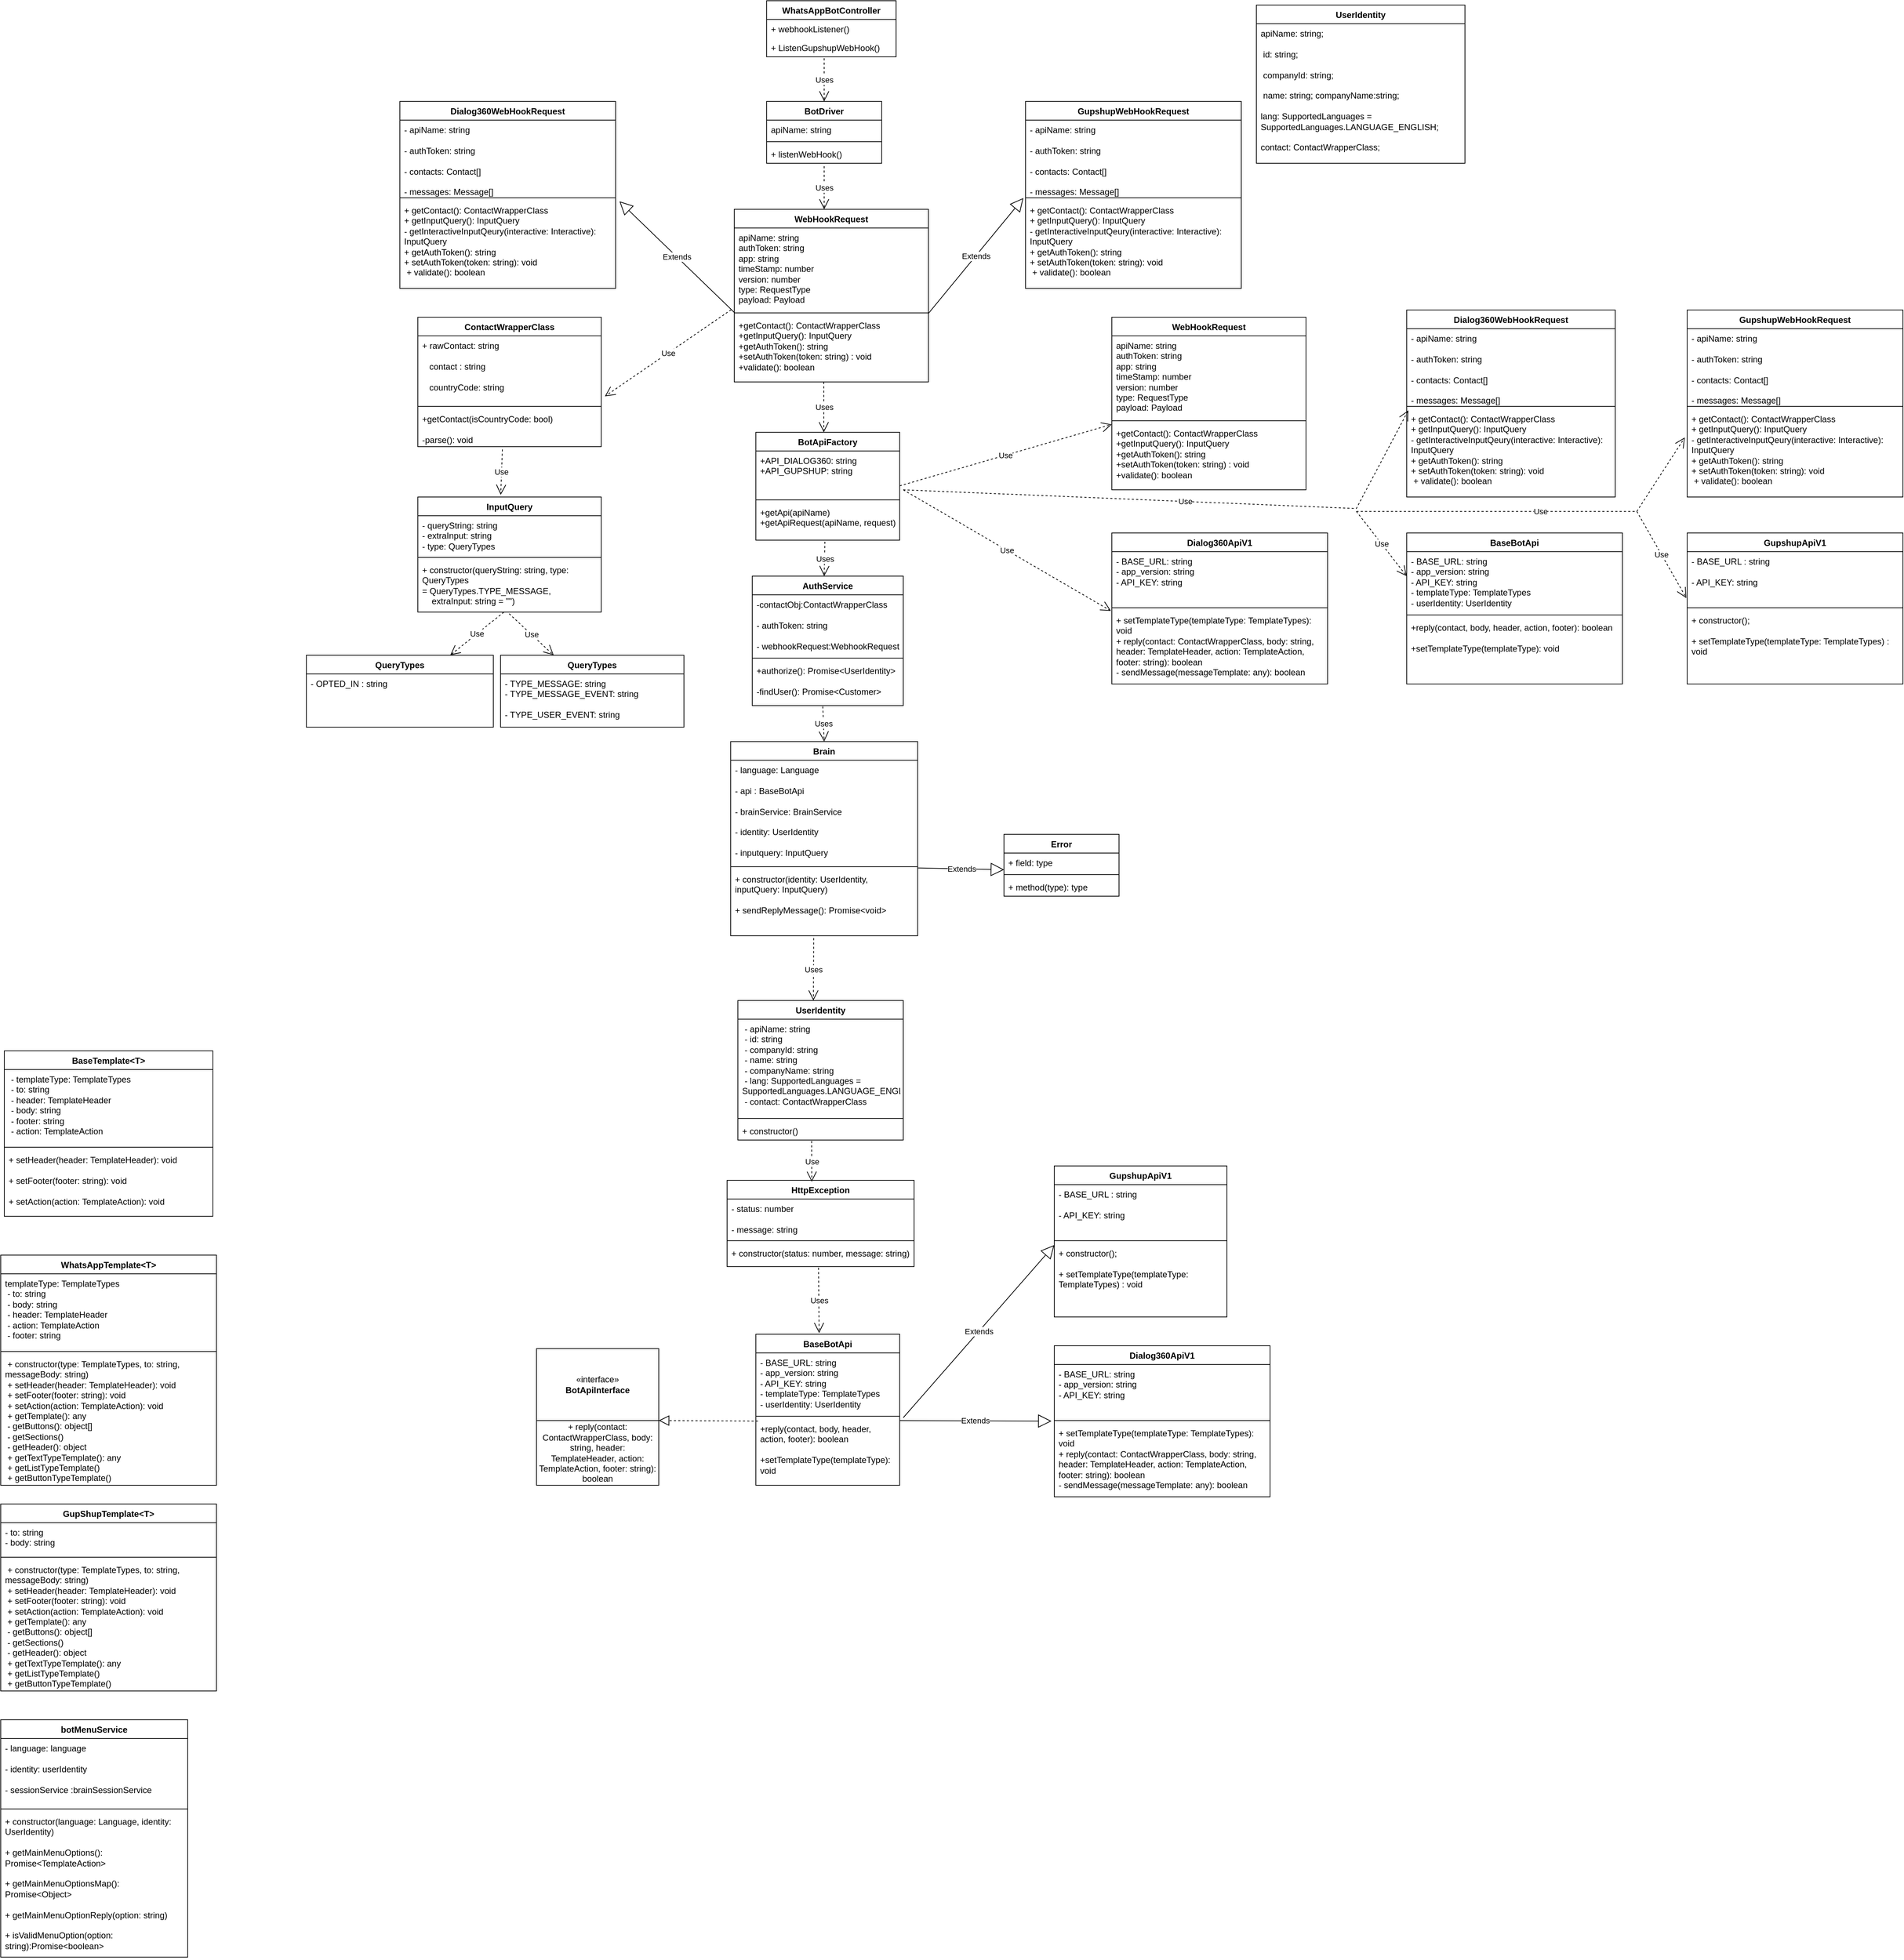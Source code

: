 <mxfile version="21.3.7" type="github">
  <diagram id="C5RBs43oDa-KdzZeNtuy" name="Page-1">
    <mxGraphModel dx="2227" dy="653" grid="1" gridSize="10" guides="1" tooltips="1" connect="1" arrows="1" fold="1" page="1" pageScale="1" pageWidth="827" pageHeight="1169" math="0" shadow="0">
      <root>
        <mxCell id="WIyWlLk6GJQsqaUBKTNV-0" />
        <mxCell id="WIyWlLk6GJQsqaUBKTNV-1" parent="WIyWlLk6GJQsqaUBKTNV-0" />
        <mxCell id="2Nv2q724EqeHWPl6UebB-2" value="WhatsAppBotController" style="swimlane;fontStyle=1;align=center;verticalAlign=top;childLayout=stackLayout;horizontal=1;startSize=26;horizontalStack=0;resizeParent=1;resizeParentMax=0;resizeLast=0;collapsible=1;marginBottom=0;whiteSpace=wrap;html=1;" parent="WIyWlLk6GJQsqaUBKTNV-1" vertex="1">
          <mxGeometry x="270" y="10" width="180" height="78" as="geometry" />
        </mxCell>
        <mxCell id="2Nv2q724EqeHWPl6UebB-3" value="+ webhookListener()" style="text;strokeColor=none;fillColor=none;align=left;verticalAlign=top;spacingLeft=4;spacingRight=4;overflow=hidden;rotatable=0;points=[[0,0.5],[1,0.5]];portConstraint=eastwest;whiteSpace=wrap;html=1;" parent="2Nv2q724EqeHWPl6UebB-2" vertex="1">
          <mxGeometry y="26" width="180" height="26" as="geometry" />
        </mxCell>
        <mxCell id="2Nv2q724EqeHWPl6UebB-5" value="+ ListenGupshupWebHook()" style="text;strokeColor=none;fillColor=none;align=left;verticalAlign=top;spacingLeft=4;spacingRight=4;overflow=hidden;rotatable=0;points=[[0,0.5],[1,0.5]];portConstraint=eastwest;whiteSpace=wrap;html=1;" parent="2Nv2q724EqeHWPl6UebB-2" vertex="1">
          <mxGeometry y="52" width="180" height="26" as="geometry" />
        </mxCell>
        <mxCell id="2Nv2q724EqeHWPl6UebB-7" value="BotDriver" style="swimlane;fontStyle=1;align=center;verticalAlign=top;childLayout=stackLayout;horizontal=1;startSize=26;horizontalStack=0;resizeParent=1;resizeParentMax=0;resizeLast=0;collapsible=1;marginBottom=0;whiteSpace=wrap;html=1;" parent="WIyWlLk6GJQsqaUBKTNV-1" vertex="1">
          <mxGeometry x="270" y="150" width="160" height="86" as="geometry" />
        </mxCell>
        <mxCell id="2Nv2q724EqeHWPl6UebB-8" value="apiName: string" style="text;strokeColor=none;fillColor=none;align=left;verticalAlign=top;spacingLeft=4;spacingRight=4;overflow=hidden;rotatable=0;points=[[0,0.5],[1,0.5]];portConstraint=eastwest;whiteSpace=wrap;html=1;" parent="2Nv2q724EqeHWPl6UebB-7" vertex="1">
          <mxGeometry y="26" width="160" height="26" as="geometry" />
        </mxCell>
        <mxCell id="2Nv2q724EqeHWPl6UebB-9" value="" style="line;strokeWidth=1;fillColor=none;align=left;verticalAlign=middle;spacingTop=-1;spacingLeft=3;spacingRight=3;rotatable=0;labelPosition=right;points=[];portConstraint=eastwest;strokeColor=inherit;" parent="2Nv2q724EqeHWPl6UebB-7" vertex="1">
          <mxGeometry y="52" width="160" height="8" as="geometry" />
        </mxCell>
        <mxCell id="2Nv2q724EqeHWPl6UebB-10" value="+ listenWebHook()" style="text;strokeColor=none;fillColor=none;align=left;verticalAlign=top;spacingLeft=4;spacingRight=4;overflow=hidden;rotatable=0;points=[[0,0.5],[1,0.5]];portConstraint=eastwest;whiteSpace=wrap;html=1;" parent="2Nv2q724EqeHWPl6UebB-7" vertex="1">
          <mxGeometry y="60" width="160" height="26" as="geometry" />
        </mxCell>
        <mxCell id="2Nv2q724EqeHWPl6UebB-11" value="Uses" style="endArrow=open;endSize=12;dashed=1;html=1;rounded=0;" parent="WIyWlLk6GJQsqaUBKTNV-1" edge="1">
          <mxGeometry width="160" relative="1" as="geometry">
            <mxPoint x="350" y="240" as="sourcePoint" />
            <mxPoint x="350" y="300" as="targetPoint" />
          </mxGeometry>
        </mxCell>
        <mxCell id="2Nv2q724EqeHWPl6UebB-16" value="Uses" style="endArrow=open;endSize=12;dashed=1;html=1;rounded=0;exitX=0.48;exitY=1.038;exitDx=0;exitDy=0;exitPerimeter=0;" parent="WIyWlLk6GJQsqaUBKTNV-1" source="2Nv2q724EqeHWPl6UebB-35" edge="1">
          <mxGeometry width="160" relative="1" as="geometry">
            <mxPoint x="470" y="742" as="sourcePoint" />
            <mxPoint x="350" y="810" as="targetPoint" />
            <Array as="points" />
          </mxGeometry>
        </mxCell>
        <mxCell id="2Nv2q724EqeHWPl6UebB-23" value="Uses" style="endArrow=open;endSize=12;dashed=1;html=1;rounded=0;exitX=0.444;exitY=1.035;exitDx=0;exitDy=0;exitPerimeter=0;" parent="WIyWlLk6GJQsqaUBKTNV-1" source="tpkpb0Fqede-XiF2jeki-4" edge="1">
          <mxGeometry width="160" relative="1" as="geometry">
            <mxPoint x="337" y="1250" as="sourcePoint" />
            <mxPoint x="335" y="1400" as="targetPoint" />
          </mxGeometry>
        </mxCell>
        <mxCell id="2Nv2q724EqeHWPl6UebB-24" value="UserIdentity" style="swimlane;fontStyle=1;align=center;verticalAlign=top;childLayout=stackLayout;horizontal=1;startSize=26;horizontalStack=0;resizeParent=1;resizeParentMax=0;resizeLast=0;collapsible=1;marginBottom=0;whiteSpace=wrap;html=1;" parent="WIyWlLk6GJQsqaUBKTNV-1" vertex="1">
          <mxGeometry x="951" y="16" width="290" height="220" as="geometry" />
        </mxCell>
        <mxCell id="2Nv2q724EqeHWPl6UebB-25" value="apiName: string;&lt;br&gt;&lt;br&gt;&amp;nbsp;id: string;&lt;br&gt;&lt;br&gt;&amp;nbsp;companyId: string;&lt;br&gt;&lt;br&gt;&amp;nbsp;name: string; companyName:string; &lt;br&gt;&lt;br&gt;lang: SupportedLanguages = SupportedLanguages.LANGUAGE_ENGLISH;&amp;nbsp;&lt;br&gt;&lt;br&gt;contact: ContactWrapperClass;" style="text;strokeColor=none;fillColor=none;align=left;verticalAlign=top;spacingLeft=4;spacingRight=4;overflow=hidden;rotatable=0;points=[[0,0.5],[1,0.5]];portConstraint=eastwest;whiteSpace=wrap;html=1;" parent="2Nv2q724EqeHWPl6UebB-24" vertex="1">
          <mxGeometry y="26" width="290" height="194" as="geometry" />
        </mxCell>
        <mxCell id="2Nv2q724EqeHWPl6UebB-28" value="AuthService" style="swimlane;fontStyle=1;align=center;verticalAlign=top;childLayout=stackLayout;horizontal=1;startSize=26;horizontalStack=0;resizeParent=1;resizeParentMax=0;resizeLast=0;collapsible=1;marginBottom=0;whiteSpace=wrap;html=1;" parent="WIyWlLk6GJQsqaUBKTNV-1" vertex="1">
          <mxGeometry x="250" y="810" width="210" height="180" as="geometry" />
        </mxCell>
        <mxCell id="2Nv2q724EqeHWPl6UebB-29" value="-contactObj:ContactWrapperClass&lt;br&gt;&lt;br&gt;- authToken: string&lt;br&gt;&lt;br&gt;- webhookRequest:WebhookRequest" style="text;strokeColor=none;fillColor=none;align=left;verticalAlign=top;spacingLeft=4;spacingRight=4;overflow=hidden;rotatable=0;points=[[0,0.5],[1,0.5]];portConstraint=eastwest;whiteSpace=wrap;html=1;" parent="2Nv2q724EqeHWPl6UebB-28" vertex="1">
          <mxGeometry y="26" width="210" height="84" as="geometry" />
        </mxCell>
        <mxCell id="2Nv2q724EqeHWPl6UebB-30" value="" style="line;strokeWidth=1;fillColor=none;align=left;verticalAlign=middle;spacingTop=-1;spacingLeft=3;spacingRight=3;rotatable=0;labelPosition=right;points=[];portConstraint=eastwest;strokeColor=inherit;" parent="2Nv2q724EqeHWPl6UebB-28" vertex="1">
          <mxGeometry y="110" width="210" height="8" as="geometry" />
        </mxCell>
        <mxCell id="2Nv2q724EqeHWPl6UebB-31" value="+authorize(): Promise&amp;lt;UserIdentity&amp;gt;&lt;br&gt;&lt;br&gt;-findUser(): Promise&amp;lt;Customer&amp;gt;" style="text;strokeColor=none;fillColor=none;align=left;verticalAlign=top;spacingLeft=4;spacingRight=4;overflow=hidden;rotatable=0;points=[[0,0.5],[1,0.5]];portConstraint=eastwest;whiteSpace=wrap;html=1;" parent="2Nv2q724EqeHWPl6UebB-28" vertex="1">
          <mxGeometry y="118" width="210" height="62" as="geometry" />
        </mxCell>
        <mxCell id="2Nv2q724EqeHWPl6UebB-32" value="BotApiFactory" style="swimlane;fontStyle=1;align=center;verticalAlign=top;childLayout=stackLayout;horizontal=1;startSize=26;horizontalStack=0;resizeParent=1;resizeParentMax=0;resizeLast=0;collapsible=1;marginBottom=0;whiteSpace=wrap;html=1;" parent="WIyWlLk6GJQsqaUBKTNV-1" vertex="1">
          <mxGeometry x="255" y="610" width="200" height="150" as="geometry" />
        </mxCell>
        <mxCell id="2Nv2q724EqeHWPl6UebB-33" value="+API_DIALOG360: string&lt;br&gt;+API_GUPSHUP: string" style="text;strokeColor=none;fillColor=none;align=left;verticalAlign=top;spacingLeft=4;spacingRight=4;overflow=hidden;rotatable=0;points=[[0,0.5],[1,0.5]];portConstraint=eastwest;whiteSpace=wrap;html=1;" parent="2Nv2q724EqeHWPl6UebB-32" vertex="1">
          <mxGeometry y="26" width="200" height="64" as="geometry" />
        </mxCell>
        <mxCell id="2Nv2q724EqeHWPl6UebB-34" value="" style="line;strokeWidth=1;fillColor=none;align=left;verticalAlign=middle;spacingTop=-1;spacingLeft=3;spacingRight=3;rotatable=0;labelPosition=right;points=[];portConstraint=eastwest;strokeColor=inherit;" parent="2Nv2q724EqeHWPl6UebB-32" vertex="1">
          <mxGeometry y="90" width="200" height="8" as="geometry" />
        </mxCell>
        <mxCell id="2Nv2q724EqeHWPl6UebB-35" value="+getApi(apiName)&lt;br&gt;+getApiRequest(apiName, request)" style="text;strokeColor=none;fillColor=none;align=left;verticalAlign=top;spacingLeft=4;spacingRight=4;overflow=hidden;rotatable=0;points=[[0,0.5],[1,0.5]];portConstraint=eastwest;whiteSpace=wrap;html=1;" parent="2Nv2q724EqeHWPl6UebB-32" vertex="1">
          <mxGeometry y="98" width="200" height="52" as="geometry" />
        </mxCell>
        <mxCell id="2Nv2q724EqeHWPl6UebB-36" value="BaseBotApi" style="swimlane;fontStyle=1;align=center;verticalAlign=top;childLayout=stackLayout;horizontal=1;startSize=26;horizontalStack=0;resizeParent=1;resizeParentMax=0;resizeLast=0;collapsible=1;marginBottom=0;whiteSpace=wrap;html=1;" parent="WIyWlLk6GJQsqaUBKTNV-1" vertex="1">
          <mxGeometry x="255" y="1864" width="200" height="210" as="geometry" />
        </mxCell>
        <mxCell id="2Nv2q724EqeHWPl6UebB-37" value="- BASE_URL: string&lt;br&gt;- app_version: string&lt;br&gt;- API_KEY: string&lt;br&gt;- templateType: TemplateTypes&lt;br&gt;- userIdentity: UserIdentity" style="text;strokeColor=none;fillColor=none;align=left;verticalAlign=top;spacingLeft=4;spacingRight=4;overflow=hidden;rotatable=0;points=[[0,0.5],[1,0.5]];portConstraint=eastwest;whiteSpace=wrap;html=1;" parent="2Nv2q724EqeHWPl6UebB-36" vertex="1">
          <mxGeometry y="26" width="200" height="84" as="geometry" />
        </mxCell>
        <mxCell id="2Nv2q724EqeHWPl6UebB-38" value="" style="line;strokeWidth=1;fillColor=none;align=left;verticalAlign=middle;spacingTop=-1;spacingLeft=3;spacingRight=3;rotatable=0;labelPosition=right;points=[];portConstraint=eastwest;strokeColor=inherit;" parent="2Nv2q724EqeHWPl6UebB-36" vertex="1">
          <mxGeometry y="110" width="200" height="8" as="geometry" />
        </mxCell>
        <mxCell id="2Nv2q724EqeHWPl6UebB-39" value="+reply(contact, body, header, action, footer): boolean&lt;br&gt;&lt;br&gt;+setTemplateType(templateType): void" style="text;strokeColor=none;fillColor=none;align=left;verticalAlign=top;spacingLeft=4;spacingRight=4;overflow=hidden;rotatable=0;points=[[0,0.5],[1,0.5]];portConstraint=eastwest;whiteSpace=wrap;html=1;" parent="2Nv2q724EqeHWPl6UebB-36" vertex="1">
          <mxGeometry y="118" width="200" height="92" as="geometry" />
        </mxCell>
        <mxCell id="B--6DvQ_DzSvwWm5WlYj-0" value="WebHookRequest" style="swimlane;fontStyle=1;align=center;verticalAlign=top;childLayout=stackLayout;horizontal=1;startSize=26;horizontalStack=0;resizeParent=1;resizeParentMax=0;resizeLast=0;collapsible=1;marginBottom=0;whiteSpace=wrap;html=1;" parent="WIyWlLk6GJQsqaUBKTNV-1" vertex="1">
          <mxGeometry x="225" y="300" width="270" height="240" as="geometry" />
        </mxCell>
        <mxCell id="B--6DvQ_DzSvwWm5WlYj-1" value="apiName: string&lt;br&gt;authToken: string&lt;br&gt;app: string&lt;br&gt;timeStamp: number&lt;br&gt;version: number&lt;br&gt;type: RequestType&lt;br&gt;payload: Payload" style="text;strokeColor=none;fillColor=none;align=left;verticalAlign=top;spacingLeft=4;spacingRight=4;overflow=hidden;rotatable=0;points=[[0,0.5],[1,0.5]];portConstraint=eastwest;whiteSpace=wrap;html=1;" parent="B--6DvQ_DzSvwWm5WlYj-0" vertex="1">
          <mxGeometry y="26" width="270" height="114" as="geometry" />
        </mxCell>
        <mxCell id="B--6DvQ_DzSvwWm5WlYj-2" value="" style="line;strokeWidth=1;fillColor=none;align=left;verticalAlign=middle;spacingTop=-1;spacingLeft=3;spacingRight=3;rotatable=0;labelPosition=right;points=[];portConstraint=eastwest;strokeColor=inherit;" parent="B--6DvQ_DzSvwWm5WlYj-0" vertex="1">
          <mxGeometry y="140" width="270" height="8" as="geometry" />
        </mxCell>
        <mxCell id="B--6DvQ_DzSvwWm5WlYj-3" value="+getContact(): ContactWrapperClass&lt;br&gt;+getInputQuery(): InputQuery&lt;br&gt;+getAuthToken(): string&lt;br&gt;+setAuthToken(token: string) : void&lt;br&gt;+validate(): boolean" style="text;strokeColor=none;fillColor=none;align=left;verticalAlign=top;spacingLeft=4;spacingRight=4;overflow=hidden;rotatable=0;points=[[0,0.5],[1,0.5]];portConstraint=eastwest;whiteSpace=wrap;html=1;" parent="B--6DvQ_DzSvwWm5WlYj-0" vertex="1">
          <mxGeometry y="148" width="270" height="92" as="geometry" />
        </mxCell>
        <mxCell id="B--6DvQ_DzSvwWm5WlYj-8" value="Extends" style="endArrow=block;endSize=16;endFill=0;html=1;rounded=0;entryX=-0.01;entryY=-0.03;entryDx=0;entryDy=0;entryPerimeter=0;exitX=0.999;exitY=0.633;exitDx=0;exitDy=0;exitPerimeter=0;" parent="WIyWlLk6GJQsqaUBKTNV-1" edge="1" target="tpkpb0Fqede-XiF2jeki-36" source="B--6DvQ_DzSvwWm5WlYj-2">
          <mxGeometry width="160" relative="1" as="geometry">
            <mxPoint x="500" y="440" as="sourcePoint" />
            <mxPoint x="495" y="440" as="targetPoint" />
            <Array as="points" />
          </mxGeometry>
        </mxCell>
        <mxCell id="B--6DvQ_DzSvwWm5WlYj-9" value="ContactWrapperClass" style="swimlane;fontStyle=1;align=center;verticalAlign=top;childLayout=stackLayout;horizontal=1;startSize=26;horizontalStack=0;resizeParent=1;resizeParentMax=0;resizeLast=0;collapsible=1;marginBottom=0;whiteSpace=wrap;html=1;" parent="WIyWlLk6GJQsqaUBKTNV-1" vertex="1">
          <mxGeometry x="-215" y="450" width="255" height="180" as="geometry" />
        </mxCell>
        <mxCell id="B--6DvQ_DzSvwWm5WlYj-10" value="+ rawContact: string&lt;br&gt;&lt;br&gt;&amp;nbsp; &amp;nbsp;contact : string&lt;br&gt;&lt;br&gt;&amp;nbsp; &amp;nbsp;countryCode: string" style="text;strokeColor=none;fillColor=none;align=left;verticalAlign=top;spacingLeft=4;spacingRight=4;overflow=hidden;rotatable=0;points=[[0,0.5],[1,0.5]];portConstraint=eastwest;whiteSpace=wrap;html=1;" parent="B--6DvQ_DzSvwWm5WlYj-9" vertex="1">
          <mxGeometry y="26" width="255" height="94" as="geometry" />
        </mxCell>
        <mxCell id="B--6DvQ_DzSvwWm5WlYj-11" value="" style="line;strokeWidth=1;fillColor=none;align=left;verticalAlign=middle;spacingTop=-1;spacingLeft=3;spacingRight=3;rotatable=0;labelPosition=right;points=[];portConstraint=eastwest;strokeColor=inherit;" parent="B--6DvQ_DzSvwWm5WlYj-9" vertex="1">
          <mxGeometry y="120" width="255" height="8" as="geometry" />
        </mxCell>
        <mxCell id="B--6DvQ_DzSvwWm5WlYj-12" value="+getContact(isCountryCode: bool)&lt;br&gt;&lt;br&gt;-parse(): void " style="text;strokeColor=none;fillColor=none;align=left;verticalAlign=top;spacingLeft=4;spacingRight=4;overflow=hidden;rotatable=0;points=[[0,0.5],[1,0.5]];portConstraint=eastwest;whiteSpace=wrap;html=1;" parent="B--6DvQ_DzSvwWm5WlYj-9" vertex="1">
          <mxGeometry y="128" width="255" height="52" as="geometry" />
        </mxCell>
        <mxCell id="B--6DvQ_DzSvwWm5WlYj-20" value="botMenuService" style="swimlane;fontStyle=1;align=center;verticalAlign=top;childLayout=stackLayout;horizontal=1;startSize=26;horizontalStack=0;resizeParent=1;resizeParentMax=0;resizeLast=0;collapsible=1;marginBottom=0;whiteSpace=wrap;html=1;" parent="WIyWlLk6GJQsqaUBKTNV-1" vertex="1">
          <mxGeometry x="-795" y="2400" width="260" height="330" as="geometry" />
        </mxCell>
        <mxCell id="B--6DvQ_DzSvwWm5WlYj-21" value="- language: language&lt;br&gt;&lt;br&gt;- identity: userIdentity&lt;br&gt;&lt;br&gt;- sessionService :brainSessionService&lt;br&gt;&lt;br&gt;" style="text;strokeColor=none;fillColor=none;align=left;verticalAlign=top;spacingLeft=4;spacingRight=4;overflow=hidden;rotatable=0;points=[[0,0.5],[1,0.5]];portConstraint=eastwest;whiteSpace=wrap;html=1;" parent="B--6DvQ_DzSvwWm5WlYj-20" vertex="1">
          <mxGeometry y="26" width="260" height="94" as="geometry" />
        </mxCell>
        <mxCell id="B--6DvQ_DzSvwWm5WlYj-22" value="" style="line;strokeWidth=1;fillColor=none;align=left;verticalAlign=middle;spacingTop=-1;spacingLeft=3;spacingRight=3;rotatable=0;labelPosition=right;points=[];portConstraint=eastwest;strokeColor=inherit;" parent="B--6DvQ_DzSvwWm5WlYj-20" vertex="1">
          <mxGeometry y="120" width="260" height="8" as="geometry" />
        </mxCell>
        <mxCell id="B--6DvQ_DzSvwWm5WlYj-23" value="+ constructor(language: Language, identity: UserIdentity)&lt;br&gt;&lt;br&gt;+ getMainMenuOptions(): Promise&amp;lt;TemplateAction&amp;gt;&lt;br&gt;&lt;br&gt;+ getMainMenuOptionsMap(): Promise&amp;lt;Object&amp;gt;&lt;br&gt;&lt;br&gt;+ getMainMenuOptionReply(option: string)&lt;br&gt;&lt;br&gt;+ isValidMenuOption(option: string):Promise&amp;lt;boolean&amp;gt;" style="text;strokeColor=none;fillColor=none;align=left;verticalAlign=top;spacingLeft=4;spacingRight=4;overflow=hidden;rotatable=0;points=[[0,0.5],[1,0.5]];portConstraint=eastwest;whiteSpace=wrap;html=1;" parent="B--6DvQ_DzSvwWm5WlYj-20" vertex="1">
          <mxGeometry y="128" width="260" height="202" as="geometry" />
        </mxCell>
        <mxCell id="B--6DvQ_DzSvwWm5WlYj-24" value="Extends" style="endArrow=block;endSize=16;endFill=0;html=1;rounded=0;entryX=0;entryY=0.02;entryDx=0;entryDy=0;entryPerimeter=0;" parent="WIyWlLk6GJQsqaUBKTNV-1" target="B--6DvQ_DzSvwWm5WlYj-29" edge="1">
          <mxGeometry width="160" relative="1" as="geometry">
            <mxPoint x="460" y="1980" as="sourcePoint" />
            <mxPoint x="610" y="1713" as="targetPoint" />
          </mxGeometry>
        </mxCell>
        <mxCell id="B--6DvQ_DzSvwWm5WlYj-26" value="GupshupApiV1" style="swimlane;fontStyle=1;align=center;verticalAlign=top;childLayout=stackLayout;horizontal=1;startSize=26;horizontalStack=0;resizeParent=1;resizeParentMax=0;resizeLast=0;collapsible=1;marginBottom=0;whiteSpace=wrap;html=1;" parent="WIyWlLk6GJQsqaUBKTNV-1" vertex="1">
          <mxGeometry x="670" y="1630" width="240" height="210" as="geometry" />
        </mxCell>
        <mxCell id="B--6DvQ_DzSvwWm5WlYj-27" value="- BASE_URL : string&lt;br&gt;&lt;br&gt;- API_KEY: string" style="text;strokeColor=none;fillColor=none;align=left;verticalAlign=top;spacingLeft=4;spacingRight=4;overflow=hidden;rotatable=0;points=[[0,0.5],[1,0.5]];portConstraint=eastwest;whiteSpace=wrap;html=1;" parent="B--6DvQ_DzSvwWm5WlYj-26" vertex="1">
          <mxGeometry y="26" width="240" height="74" as="geometry" />
        </mxCell>
        <mxCell id="B--6DvQ_DzSvwWm5WlYj-28" value="" style="line;strokeWidth=1;fillColor=none;align=left;verticalAlign=middle;spacingTop=-1;spacingLeft=3;spacingRight=3;rotatable=0;labelPosition=right;points=[];portConstraint=eastwest;strokeColor=inherit;" parent="B--6DvQ_DzSvwWm5WlYj-26" vertex="1">
          <mxGeometry y="100" width="240" height="8" as="geometry" />
        </mxCell>
        <mxCell id="B--6DvQ_DzSvwWm5WlYj-29" value="+ constructor();&lt;br&gt;&lt;br&gt;+ setTemplateType(templateType: TemplateTypes) : void&lt;br&gt;&lt;br&gt;" style="text;strokeColor=none;fillColor=none;align=left;verticalAlign=top;spacingLeft=4;spacingRight=4;overflow=hidden;rotatable=0;points=[[0,0.5],[1,0.5]];portConstraint=eastwest;whiteSpace=wrap;html=1;" parent="B--6DvQ_DzSvwWm5WlYj-26" vertex="1">
          <mxGeometry y="108" width="240" height="102" as="geometry" />
        </mxCell>
        <mxCell id="tpkpb0Fqede-XiF2jeki-1" value="Brain" style="swimlane;fontStyle=1;align=center;verticalAlign=top;childLayout=stackLayout;horizontal=1;startSize=26;horizontalStack=0;resizeParent=1;resizeParentMax=0;resizeLast=0;collapsible=1;marginBottom=0;whiteSpace=wrap;html=1;" parent="WIyWlLk6GJQsqaUBKTNV-1" vertex="1">
          <mxGeometry x="220" y="1040" width="260" height="270" as="geometry" />
        </mxCell>
        <mxCell id="tpkpb0Fqede-XiF2jeki-2" value="- language: Language&lt;br&gt;&lt;br&gt;- api : BaseBotApi&lt;br&gt;&lt;br&gt;- brainService: BrainService&lt;br&gt;&lt;br&gt;- identity: UserIdentity&lt;br&gt;&lt;br&gt;- inputquery: InputQuery" style="text;strokeColor=none;fillColor=none;align=left;verticalAlign=top;spacingLeft=4;spacingRight=4;overflow=hidden;rotatable=0;points=[[0,0.5],[1,0.5]];portConstraint=eastwest;whiteSpace=wrap;html=1;" parent="tpkpb0Fqede-XiF2jeki-1" vertex="1">
          <mxGeometry y="26" width="260" height="144" as="geometry" />
        </mxCell>
        <mxCell id="tpkpb0Fqede-XiF2jeki-3" value="" style="line;strokeWidth=1;fillColor=none;align=left;verticalAlign=middle;spacingTop=-1;spacingLeft=3;spacingRight=3;rotatable=0;labelPosition=right;points=[];portConstraint=eastwest;strokeColor=inherit;" parent="tpkpb0Fqede-XiF2jeki-1" vertex="1">
          <mxGeometry y="170" width="260" height="8" as="geometry" />
        </mxCell>
        <mxCell id="tpkpb0Fqede-XiF2jeki-4" value="+ constructor(identity: UserIdentity, inputQuery: InputQuery)&lt;br&gt;&lt;br&gt;+ sendReplyMessage(): Promise&amp;lt;void&amp;gt;" style="text;strokeColor=none;fillColor=none;align=left;verticalAlign=top;spacingLeft=4;spacingRight=4;overflow=hidden;rotatable=0;points=[[0,0.5],[1,0.5]];portConstraint=eastwest;whiteSpace=wrap;html=1;" parent="tpkpb0Fqede-XiF2jeki-1" vertex="1">
          <mxGeometry y="178" width="260" height="92" as="geometry" />
        </mxCell>
        <mxCell id="tpkpb0Fqede-XiF2jeki-5" value="HttpException" style="swimlane;fontStyle=1;align=center;verticalAlign=top;childLayout=stackLayout;horizontal=1;startSize=26;horizontalStack=0;resizeParent=1;resizeParentMax=0;resizeLast=0;collapsible=1;marginBottom=0;whiteSpace=wrap;html=1;" parent="WIyWlLk6GJQsqaUBKTNV-1" vertex="1">
          <mxGeometry x="215" y="1650" width="260" height="120" as="geometry" />
        </mxCell>
        <mxCell id="tpkpb0Fqede-XiF2jeki-6" value="- status: number&lt;br&gt;&lt;br&gt;- message: string" style="text;strokeColor=none;fillColor=none;align=left;verticalAlign=top;spacingLeft=4;spacingRight=4;overflow=hidden;rotatable=0;points=[[0,0.5],[1,0.5]];portConstraint=eastwest;whiteSpace=wrap;html=1;" parent="tpkpb0Fqede-XiF2jeki-5" vertex="1">
          <mxGeometry y="26" width="260" height="54" as="geometry" />
        </mxCell>
        <mxCell id="tpkpb0Fqede-XiF2jeki-7" value="" style="line;strokeWidth=1;fillColor=none;align=left;verticalAlign=middle;spacingTop=-1;spacingLeft=3;spacingRight=3;rotatable=0;labelPosition=right;points=[];portConstraint=eastwest;strokeColor=inherit;" parent="tpkpb0Fqede-XiF2jeki-5" vertex="1">
          <mxGeometry y="80" width="260" height="8" as="geometry" />
        </mxCell>
        <mxCell id="tpkpb0Fqede-XiF2jeki-8" value="+ constructor(status: number, message: string)" style="text;strokeColor=none;fillColor=none;align=left;verticalAlign=top;spacingLeft=4;spacingRight=4;overflow=hidden;rotatable=0;points=[[0,0.5],[1,0.5]];portConstraint=eastwest;whiteSpace=wrap;html=1;" parent="tpkpb0Fqede-XiF2jeki-5" vertex="1">
          <mxGeometry y="88" width="260" height="32" as="geometry" />
        </mxCell>
        <mxCell id="tpkpb0Fqede-XiF2jeki-9" value="Extends" style="endArrow=block;endSize=16;endFill=0;html=1;rounded=0;entryX=0.001;entryY=0.89;entryDx=0;entryDy=0;entryPerimeter=0;exitX=1.002;exitY=-0.024;exitDx=0;exitDy=0;exitPerimeter=0;" parent="WIyWlLk6GJQsqaUBKTNV-1" target="tpkpb0Fqede-XiF2jeki-11" edge="1" source="tpkpb0Fqede-XiF2jeki-4">
          <mxGeometry width="160" relative="1" as="geometry">
            <mxPoint x="480" y="1228.58" as="sourcePoint" />
            <mxPoint x="590" y="1229" as="targetPoint" />
          </mxGeometry>
        </mxCell>
        <mxCell id="tpkpb0Fqede-XiF2jeki-10" value="Error" style="swimlane;fontStyle=1;align=center;verticalAlign=top;childLayout=stackLayout;horizontal=1;startSize=26;horizontalStack=0;resizeParent=1;resizeParentMax=0;resizeLast=0;collapsible=1;marginBottom=0;whiteSpace=wrap;html=1;" parent="WIyWlLk6GJQsqaUBKTNV-1" vertex="1">
          <mxGeometry x="600" y="1169" width="160" height="86" as="geometry" />
        </mxCell>
        <mxCell id="tpkpb0Fqede-XiF2jeki-11" value="+ field: type" style="text;strokeColor=none;fillColor=none;align=left;verticalAlign=top;spacingLeft=4;spacingRight=4;overflow=hidden;rotatable=0;points=[[0,0.5],[1,0.5]];portConstraint=eastwest;whiteSpace=wrap;html=1;" parent="tpkpb0Fqede-XiF2jeki-10" vertex="1">
          <mxGeometry y="26" width="160" height="26" as="geometry" />
        </mxCell>
        <mxCell id="tpkpb0Fqede-XiF2jeki-12" value="" style="line;strokeWidth=1;fillColor=none;align=left;verticalAlign=middle;spacingTop=-1;spacingLeft=3;spacingRight=3;rotatable=0;labelPosition=right;points=[];portConstraint=eastwest;strokeColor=inherit;" parent="tpkpb0Fqede-XiF2jeki-10" vertex="1">
          <mxGeometry y="52" width="160" height="8" as="geometry" />
        </mxCell>
        <mxCell id="tpkpb0Fqede-XiF2jeki-13" value="+ method(type): type" style="text;strokeColor=none;fillColor=none;align=left;verticalAlign=top;spacingLeft=4;spacingRight=4;overflow=hidden;rotatable=0;points=[[0,0.5],[1,0.5]];portConstraint=eastwest;whiteSpace=wrap;html=1;" parent="tpkpb0Fqede-XiF2jeki-10" vertex="1">
          <mxGeometry y="60" width="160" height="26" as="geometry" />
        </mxCell>
        <mxCell id="tpkpb0Fqede-XiF2jeki-14" value="Uses" style="endArrow=open;endSize=12;dashed=1;html=1;rounded=0;entryX=0.44;entryY=-0.008;entryDx=0;entryDy=0;entryPerimeter=0;exitX=0.489;exitY=1.046;exitDx=0;exitDy=0;exitPerimeter=0;" parent="WIyWlLk6GJQsqaUBKTNV-1" source="tpkpb0Fqede-XiF2jeki-8" target="2Nv2q724EqeHWPl6UebB-36" edge="1">
          <mxGeometry width="160" relative="1" as="geometry">
            <mxPoint x="343" y="1800" as="sourcePoint" />
            <mxPoint x="342" y="1500" as="targetPoint" />
            <Array as="points" />
          </mxGeometry>
        </mxCell>
        <mxCell id="tpkpb0Fqede-XiF2jeki-15" value="" style="endArrow=block;dashed=1;endFill=0;endSize=12;html=1;rounded=0;entryX=1;entryY=0;entryDx=0;entryDy=0;exitX=0.015;exitY=0.03;exitDx=0;exitDy=0;exitPerimeter=0;" parent="WIyWlLk6GJQsqaUBKTNV-1" source="2Nv2q724EqeHWPl6UebB-39" target="tpkpb0Fqede-XiF2jeki-26" edge="1">
          <mxGeometry width="160" relative="1" as="geometry">
            <mxPoint x="255" y="1628.75" as="sourcePoint" />
            <mxPoint x="125" y="1628.75" as="targetPoint" />
          </mxGeometry>
        </mxCell>
        <mxCell id="tpkpb0Fqede-XiF2jeki-20" value="«interface»&lt;br&gt;&lt;b&gt;BotApiInterface&lt;/b&gt;" style="html=1;whiteSpace=wrap;" parent="WIyWlLk6GJQsqaUBKTNV-1" vertex="1">
          <mxGeometry x="-50" y="1884" width="170" height="100" as="geometry" />
        </mxCell>
        <mxCell id="tpkpb0Fqede-XiF2jeki-26" value="+ reply(contact: ContactWrapperClass, body: string, header: TemplateHeader, action: TemplateAction, footer: string): boolean" style="whiteSpace=wrap;html=1;" parent="WIyWlLk6GJQsqaUBKTNV-1" vertex="1">
          <mxGeometry x="-50" y="1984" width="170" height="90" as="geometry" />
        </mxCell>
        <mxCell id="tpkpb0Fqede-XiF2jeki-0" value="Uses" style="endArrow=open;endSize=12;dashed=1;html=1;rounded=0;entryX=0.5;entryY=0;entryDx=0;entryDy=0;exitX=0.467;exitY=1.016;exitDx=0;exitDy=0;exitPerimeter=0;" parent="WIyWlLk6GJQsqaUBKTNV-1" target="tpkpb0Fqede-XiF2jeki-1" edge="1" source="2Nv2q724EqeHWPl6UebB-31">
          <mxGeometry width="160" relative="1" as="geometry">
            <mxPoint x="350" y="1050" as="sourcePoint" />
            <mxPoint x="351" y="820" as="targetPoint" />
            <Array as="points" />
          </mxGeometry>
        </mxCell>
        <mxCell id="tpkpb0Fqede-XiF2jeki-28" value="Dialog360WebHookRequest" style="swimlane;fontStyle=1;align=center;verticalAlign=top;childLayout=stackLayout;horizontal=1;startSize=26;horizontalStack=0;resizeParent=1;resizeParentMax=0;resizeLast=0;collapsible=1;marginBottom=0;whiteSpace=wrap;html=1;" parent="WIyWlLk6GJQsqaUBKTNV-1" vertex="1">
          <mxGeometry x="-240" y="150" width="300" height="260" as="geometry" />
        </mxCell>
        <mxCell id="tpkpb0Fqede-XiF2jeki-29" value="- apiName: string&amp;nbsp; &lt;br&gt;&lt;br&gt;- authToken: string&amp;nbsp; &lt;br&gt;&lt;br&gt;- contacts: Contact[]&amp;nbsp; &amp;nbsp;&lt;br&gt;&lt;br&gt;- messages: Message[]" style="text;strokeColor=none;fillColor=none;align=left;verticalAlign=top;spacingLeft=4;spacingRight=4;overflow=hidden;rotatable=0;points=[[0,0.5],[1,0.5]];portConstraint=eastwest;whiteSpace=wrap;html=1;" parent="tpkpb0Fqede-XiF2jeki-28" vertex="1">
          <mxGeometry y="26" width="300" height="104" as="geometry" />
        </mxCell>
        <mxCell id="tpkpb0Fqede-XiF2jeki-30" value="" style="line;strokeWidth=1;fillColor=none;align=left;verticalAlign=middle;spacingTop=-1;spacingLeft=3;spacingRight=3;rotatable=0;labelPosition=right;points=[];portConstraint=eastwest;strokeColor=inherit;" parent="tpkpb0Fqede-XiF2jeki-28" vertex="1">
          <mxGeometry y="130" width="300" height="8" as="geometry" />
        </mxCell>
        <mxCell id="tpkpb0Fqede-XiF2jeki-31" value="&lt;div&gt;+ getContact(): ContactWrapperClass&amp;nbsp; &amp;nbsp;&amp;nbsp;&lt;/div&gt;&lt;div&gt;+ getInputQuery(): InputQuery&amp;nbsp; &amp;nbsp; &amp;nbsp; &amp;nbsp; &amp;nbsp; &amp;nbsp;&lt;/div&gt;&lt;div&gt;- getInteractiveInputQeury(interactive: Interactive): InputQuery&lt;/div&gt;&lt;div&gt;+ getAuthToken(): string&amp;nbsp; &amp;nbsp; &amp;nbsp; &amp;nbsp; &amp;nbsp; &amp;nbsp; &amp;nbsp; &amp;nbsp;&amp;nbsp;&lt;/div&gt;&lt;div&gt;+ setAuthToken(token: string): void&amp;nbsp; &amp;nbsp; &amp;nbsp;&lt;/div&gt;&lt;div&gt;&amp;nbsp;+ validate(): boolean&lt;/div&gt;" style="text;strokeColor=none;fillColor=none;align=left;verticalAlign=top;spacingLeft=4;spacingRight=4;overflow=hidden;rotatable=0;points=[[0,0.5],[1,0.5]];portConstraint=eastwest;whiteSpace=wrap;html=1;" parent="tpkpb0Fqede-XiF2jeki-28" vertex="1">
          <mxGeometry y="138" width="300" height="122" as="geometry" />
        </mxCell>
        <mxCell id="tpkpb0Fqede-XiF2jeki-32" value="Extends" style="endArrow=block;endSize=16;endFill=0;html=1;rounded=0;exitX=0.002;exitY=1.034;exitDx=0;exitDy=0;exitPerimeter=0;entryX=1.018;entryY=0.008;entryDx=0;entryDy=0;entryPerimeter=0;" parent="WIyWlLk6GJQsqaUBKTNV-1" source="B--6DvQ_DzSvwWm5WlYj-1" target="tpkpb0Fqede-XiF2jeki-31" edge="1">
          <mxGeometry width="160" relative="1" as="geometry">
            <mxPoint x="120" y="709" as="sourcePoint" />
            <mxPoint x="110" y="230" as="targetPoint" />
          </mxGeometry>
        </mxCell>
        <mxCell id="tpkpb0Fqede-XiF2jeki-33" value="GupshupWebHookRequest" style="swimlane;fontStyle=1;align=center;verticalAlign=top;childLayout=stackLayout;horizontal=1;startSize=26;horizontalStack=0;resizeParent=1;resizeParentMax=0;resizeLast=0;collapsible=1;marginBottom=0;whiteSpace=wrap;html=1;" parent="WIyWlLk6GJQsqaUBKTNV-1" vertex="1">
          <mxGeometry x="630" y="150" width="300" height="260" as="geometry" />
        </mxCell>
        <mxCell id="tpkpb0Fqede-XiF2jeki-34" value="- apiName: string&amp;nbsp; &lt;br&gt;&lt;br&gt;- authToken: string&amp;nbsp; &lt;br&gt;&lt;br&gt;- contacts: Contact[]&amp;nbsp; &amp;nbsp;&lt;br&gt;&lt;br&gt;- messages: Message[]" style="text;strokeColor=none;fillColor=none;align=left;verticalAlign=top;spacingLeft=4;spacingRight=4;overflow=hidden;rotatable=0;points=[[0,0.5],[1,0.5]];portConstraint=eastwest;whiteSpace=wrap;html=1;" parent="tpkpb0Fqede-XiF2jeki-33" vertex="1">
          <mxGeometry y="26" width="300" height="104" as="geometry" />
        </mxCell>
        <mxCell id="tpkpb0Fqede-XiF2jeki-35" value="" style="line;strokeWidth=1;fillColor=none;align=left;verticalAlign=middle;spacingTop=-1;spacingLeft=3;spacingRight=3;rotatable=0;labelPosition=right;points=[];portConstraint=eastwest;strokeColor=inherit;" parent="tpkpb0Fqede-XiF2jeki-33" vertex="1">
          <mxGeometry y="130" width="300" height="8" as="geometry" />
        </mxCell>
        <mxCell id="tpkpb0Fqede-XiF2jeki-36" value="&lt;div&gt;+ getContact(): ContactWrapperClass&amp;nbsp; &amp;nbsp;&amp;nbsp;&lt;/div&gt;&lt;div&gt;+ getInputQuery(): InputQuery&amp;nbsp; &amp;nbsp; &amp;nbsp; &amp;nbsp; &amp;nbsp; &amp;nbsp;&lt;/div&gt;&lt;div&gt;- getInteractiveInputQeury(interactive: Interactive): InputQuery&lt;/div&gt;&lt;div&gt;+ getAuthToken(): string&amp;nbsp; &amp;nbsp; &amp;nbsp; &amp;nbsp; &amp;nbsp; &amp;nbsp; &amp;nbsp; &amp;nbsp;&amp;nbsp;&lt;/div&gt;&lt;div&gt;+ setAuthToken(token: string): void&amp;nbsp; &amp;nbsp; &amp;nbsp;&lt;/div&gt;&lt;div&gt;&amp;nbsp;+ validate(): boolean&lt;/div&gt;" style="text;strokeColor=none;fillColor=none;align=left;verticalAlign=top;spacingLeft=4;spacingRight=4;overflow=hidden;rotatable=0;points=[[0,0.5],[1,0.5]];portConstraint=eastwest;whiteSpace=wrap;html=1;" parent="tpkpb0Fqede-XiF2jeki-33" vertex="1">
          <mxGeometry y="138" width="300" height="122" as="geometry" />
        </mxCell>
        <mxCell id="tpkpb0Fqede-XiF2jeki-37" value="Uses" style="endArrow=open;endSize=12;dashed=1;html=1;rounded=0;" parent="WIyWlLk6GJQsqaUBKTNV-1" edge="1">
          <mxGeometry width="160" relative="1" as="geometry">
            <mxPoint x="349.5" y="540" as="sourcePoint" />
            <mxPoint x="349.5" y="610" as="targetPoint" />
          </mxGeometry>
        </mxCell>
        <mxCell id="tpkpb0Fqede-XiF2jeki-38" value="Dialog360ApiV1" style="swimlane;fontStyle=1;align=center;verticalAlign=top;childLayout=stackLayout;horizontal=1;startSize=26;horizontalStack=0;resizeParent=1;resizeParentMax=0;resizeLast=0;collapsible=1;marginBottom=0;whiteSpace=wrap;html=1;" parent="WIyWlLk6GJQsqaUBKTNV-1" vertex="1">
          <mxGeometry x="670" y="1880" width="300" height="210" as="geometry" />
        </mxCell>
        <mxCell id="tpkpb0Fqede-XiF2jeki-39" value="&lt;div&gt;- BASE_URL: string&amp;nbsp; &amp;nbsp; &amp;nbsp; &amp;nbsp; &amp;nbsp;&amp;nbsp;&lt;/div&gt;&lt;div&gt;- app_version: string&amp;nbsp; &amp;nbsp; &amp;nbsp; &amp;nbsp; &amp;nbsp;&lt;/div&gt;&lt;div&gt;- API_KEY: string&amp;nbsp;&amp;nbsp;&lt;/div&gt;" style="text;strokeColor=none;fillColor=none;align=left;verticalAlign=top;spacingLeft=4;spacingRight=4;overflow=hidden;rotatable=0;points=[[0,0.5],[1,0.5]];portConstraint=eastwest;whiteSpace=wrap;html=1;" parent="tpkpb0Fqede-XiF2jeki-38" vertex="1">
          <mxGeometry y="26" width="300" height="74" as="geometry" />
        </mxCell>
        <mxCell id="tpkpb0Fqede-XiF2jeki-40" value="" style="line;strokeWidth=1;fillColor=none;align=left;verticalAlign=middle;spacingTop=-1;spacingLeft=3;spacingRight=3;rotatable=0;labelPosition=right;points=[];portConstraint=eastwest;strokeColor=inherit;" parent="tpkpb0Fqede-XiF2jeki-38" vertex="1">
          <mxGeometry y="100" width="300" height="8" as="geometry" />
        </mxCell>
        <mxCell id="tpkpb0Fqede-XiF2jeki-41" value="&lt;div&gt;+ setTemplateType(templateType: TemplateTypes): void&amp;nbsp;&lt;/div&gt;&lt;div&gt;+ reply(contact: ContactWrapperClass, body: string, header: TemplateHeader, action: TemplateAction, footer: string): boolean&amp;nbsp;&lt;/div&gt;&lt;div&gt;- sendMessage(messageTemplate: any): boolean&amp;nbsp;&lt;/div&gt;" style="text;strokeColor=none;fillColor=none;align=left;verticalAlign=top;spacingLeft=4;spacingRight=4;overflow=hidden;rotatable=0;points=[[0,0.5],[1,0.5]];portConstraint=eastwest;whiteSpace=wrap;html=1;" parent="tpkpb0Fqede-XiF2jeki-38" vertex="1">
          <mxGeometry y="108" width="300" height="102" as="geometry" />
        </mxCell>
        <mxCell id="tpkpb0Fqede-XiF2jeki-43" value="Extends" style="endArrow=block;endSize=16;endFill=0;html=1;rounded=0;exitX=1;exitY=0.022;exitDx=0;exitDy=0;exitPerimeter=0;entryX=-0.013;entryY=1.065;entryDx=0;entryDy=0;entryPerimeter=0;" parent="WIyWlLk6GJQsqaUBKTNV-1" source="2Nv2q724EqeHWPl6UebB-39" target="tpkpb0Fqede-XiF2jeki-39" edge="1">
          <mxGeometry width="160" relative="1" as="geometry">
            <mxPoint x="463" y="1723" as="sourcePoint" />
            <mxPoint x="670" y="1580" as="targetPoint" />
          </mxGeometry>
        </mxCell>
        <mxCell id="tpkpb0Fqede-XiF2jeki-44" value="WhatsAppTemplate&amp;lt;T&amp;gt;" style="swimlane;fontStyle=1;align=center;verticalAlign=top;childLayout=stackLayout;horizontal=1;startSize=26;horizontalStack=0;resizeParent=1;resizeParentMax=0;resizeLast=0;collapsible=1;marginBottom=0;whiteSpace=wrap;html=1;" parent="WIyWlLk6GJQsqaUBKTNV-1" vertex="1">
          <mxGeometry x="-795" y="1754" width="300" height="320" as="geometry" />
        </mxCell>
        <mxCell id="tpkpb0Fqede-XiF2jeki-45" value="&lt;div&gt;templateType: TemplateTypes&amp;nbsp; &amp;nbsp; &amp;nbsp;&lt;/div&gt;&lt;div&gt;&amp;nbsp;- to: string&amp;nbsp; &amp;nbsp; &amp;nbsp; &amp;nbsp; &amp;nbsp; &amp;nbsp; &amp;nbsp; &amp;nbsp; &amp;nbsp; &amp;nbsp; &amp;nbsp;&amp;nbsp;&lt;/div&gt;&lt;div&gt;&amp;nbsp;- body: string&amp;nbsp; &amp;nbsp; &amp;nbsp; &amp;nbsp; &amp;nbsp; &amp;nbsp; &amp;nbsp; &amp;nbsp; &amp;nbsp; &amp;nbsp;&lt;/div&gt;&lt;div&gt;&amp;nbsp;- header: TemplateHeader&amp;nbsp; &amp;nbsp; &amp;nbsp; &amp;nbsp; &amp;nbsp;&amp;nbsp;&lt;/div&gt;&lt;div&gt;&amp;nbsp;- action: TemplateAction&amp;nbsp; &amp;nbsp; &amp;nbsp; &amp;nbsp; &amp;nbsp;&amp;nbsp;&lt;/div&gt;&lt;div&gt;&amp;nbsp;- footer: string&amp;nbsp;&lt;/div&gt;" style="text;strokeColor=none;fillColor=none;align=left;verticalAlign=top;spacingLeft=4;spacingRight=4;overflow=hidden;rotatable=0;points=[[0,0.5],[1,0.5]];portConstraint=eastwest;whiteSpace=wrap;html=1;" parent="tpkpb0Fqede-XiF2jeki-44" vertex="1">
          <mxGeometry y="26" width="300" height="104" as="geometry" />
        </mxCell>
        <mxCell id="tpkpb0Fqede-XiF2jeki-46" value="" style="line;strokeWidth=1;fillColor=none;align=left;verticalAlign=middle;spacingTop=-1;spacingLeft=3;spacingRight=3;rotatable=0;labelPosition=right;points=[];portConstraint=eastwest;strokeColor=inherit;" parent="tpkpb0Fqede-XiF2jeki-44" vertex="1">
          <mxGeometry y="130" width="300" height="8" as="geometry" />
        </mxCell>
        <mxCell id="tpkpb0Fqede-XiF2jeki-47" value="&lt;div&gt;&amp;nbsp;+ constructor(type: TemplateTypes, to: string, messageBody: string)&amp;nbsp;&lt;/div&gt;&lt;div&gt;&amp;nbsp;+ setHeader(header: TemplateHeader): void&amp;nbsp;&lt;/div&gt;&lt;div&gt;&amp;nbsp;+ setFooter(footer: string): void&amp;nbsp;&lt;/div&gt;&lt;div&gt;&amp;nbsp;+ setAction(action: TemplateAction): void&amp;nbsp;&lt;/div&gt;&lt;div&gt;&amp;nbsp;+ getTemplate(): any&amp;nbsp;&lt;/div&gt;&lt;div&gt;&amp;nbsp;- getButtons(): object[]&amp;nbsp;&lt;/div&gt;&lt;div&gt;&amp;nbsp;- getSections()&amp;nbsp;&lt;/div&gt;&lt;div&gt;&amp;nbsp;- getHeader(): object&amp;nbsp;&lt;/div&gt;&lt;div&gt;&amp;nbsp;+ getTextTypeTemplate(): any&amp;nbsp;&lt;/div&gt;&lt;div&gt;&amp;nbsp;+ getListTypeTemplate()&amp;nbsp;&lt;/div&gt;&lt;div&gt;&amp;nbsp;+ getButtonTypeTemplate()&amp;nbsp;&lt;/div&gt;" style="text;strokeColor=none;fillColor=none;align=left;verticalAlign=top;spacingLeft=4;spacingRight=4;overflow=hidden;rotatable=0;points=[[0,0.5],[1,0.5]];portConstraint=eastwest;whiteSpace=wrap;html=1;" parent="tpkpb0Fqede-XiF2jeki-44" vertex="1">
          <mxGeometry y="138" width="300" height="182" as="geometry" />
        </mxCell>
        <mxCell id="tpkpb0Fqede-XiF2jeki-48" value="BaseTemplate&amp;lt;T&amp;gt;" style="swimlane;fontStyle=1;align=center;verticalAlign=top;childLayout=stackLayout;horizontal=1;startSize=26;horizontalStack=0;resizeParent=1;resizeParentMax=0;resizeLast=0;collapsible=1;marginBottom=0;whiteSpace=wrap;html=1;" parent="WIyWlLk6GJQsqaUBKTNV-1" vertex="1">
          <mxGeometry x="-790" y="1470" width="290" height="230" as="geometry" />
        </mxCell>
        <mxCell id="tpkpb0Fqede-XiF2jeki-49" value="&lt;div&gt;&amp;nbsp;- templateType: TemplateTypes&amp;nbsp; &amp;nbsp; &amp;nbsp;&lt;/div&gt;&lt;div&gt;&amp;nbsp;- to: string&amp;nbsp; &amp;nbsp; &amp;nbsp; &amp;nbsp; &amp;nbsp; &amp;nbsp; &amp;nbsp; &amp;nbsp; &amp;nbsp; &amp;nbsp; &amp;nbsp;&amp;nbsp;&lt;/div&gt;&lt;div&gt;&amp;nbsp;- header: TemplateHeader&amp;nbsp; &amp;nbsp; &amp;nbsp; &amp;nbsp; &amp;nbsp;&amp;nbsp;&lt;/div&gt;&lt;div&gt;&amp;nbsp;- body: string&amp;nbsp; &amp;nbsp; &amp;nbsp; &amp;nbsp; &amp;nbsp; &amp;nbsp; &amp;nbsp; &amp;nbsp; &amp;nbsp; &amp;nbsp;&amp;nbsp;&lt;/div&gt;&lt;div&gt;&amp;nbsp;- footer: string&amp;nbsp; &amp;nbsp; &amp;nbsp; &amp;nbsp; &amp;nbsp; &amp;nbsp; &amp;nbsp; &amp;nbsp; &amp;nbsp;&lt;/div&gt;&lt;div&gt;&amp;nbsp;- action: TemplateAction&lt;/div&gt;" style="text;strokeColor=none;fillColor=none;align=left;verticalAlign=top;spacingLeft=4;spacingRight=4;overflow=hidden;rotatable=0;points=[[0,0.5],[1,0.5]];portConstraint=eastwest;whiteSpace=wrap;html=1;" parent="tpkpb0Fqede-XiF2jeki-48" vertex="1">
          <mxGeometry y="26" width="290" height="104" as="geometry" />
        </mxCell>
        <mxCell id="tpkpb0Fqede-XiF2jeki-50" value="" style="line;strokeWidth=1;fillColor=none;align=left;verticalAlign=middle;spacingTop=-1;spacingLeft=3;spacingRight=3;rotatable=0;labelPosition=right;points=[];portConstraint=eastwest;strokeColor=inherit;" parent="tpkpb0Fqede-XiF2jeki-48" vertex="1">
          <mxGeometry y="130" width="290" height="8" as="geometry" />
        </mxCell>
        <mxCell id="tpkpb0Fqede-XiF2jeki-51" value="&lt;div&gt;+ setHeader(header: TemplateHeader): void&amp;nbsp;&lt;/div&gt;&lt;div&gt;&lt;br&gt;&lt;/div&gt;&lt;div&gt;+ setFooter(footer: string): void&amp;nbsp;&lt;/div&gt;&lt;div&gt;&lt;br&gt;&lt;/div&gt;&lt;div&gt;+ setAction(action: TemplateAction): void&amp;nbsp;&lt;/div&gt;&lt;div&gt;&lt;br&gt;&lt;/div&gt;&lt;div&gt;+ getTemplate(templateType: TemplateTypes): any&amp;nbsp;&lt;/div&gt;" style="text;strokeColor=none;fillColor=none;align=left;verticalAlign=top;spacingLeft=4;spacingRight=4;overflow=hidden;rotatable=0;points=[[0,0.5],[1,0.5]];portConstraint=eastwest;whiteSpace=wrap;html=1;" parent="tpkpb0Fqede-XiF2jeki-48" vertex="1">
          <mxGeometry y="138" width="290" height="92" as="geometry" />
        </mxCell>
        <mxCell id="tpkpb0Fqede-XiF2jeki-52" value="GupShupTemplate&amp;lt;T&amp;gt;" style="swimlane;fontStyle=1;align=center;verticalAlign=top;childLayout=stackLayout;horizontal=1;startSize=26;horizontalStack=0;resizeParent=1;resizeParentMax=0;resizeLast=0;collapsible=1;marginBottom=0;whiteSpace=wrap;html=1;" parent="WIyWlLk6GJQsqaUBKTNV-1" vertex="1">
          <mxGeometry x="-795" y="2100" width="300" height="260" as="geometry" />
        </mxCell>
        <mxCell id="tpkpb0Fqede-XiF2jeki-53" value="&lt;div&gt;- to: string&amp;nbsp; &amp;nbsp; &amp;nbsp; &amp;nbsp; &amp;nbsp; &amp;nbsp; &amp;nbsp; &amp;nbsp;&lt;/div&gt;&lt;div&gt;- body: string&lt;/div&gt;" style="text;strokeColor=none;fillColor=none;align=left;verticalAlign=top;spacingLeft=4;spacingRight=4;overflow=hidden;rotatable=0;points=[[0,0.5],[1,0.5]];portConstraint=eastwest;whiteSpace=wrap;html=1;" parent="tpkpb0Fqede-XiF2jeki-52" vertex="1">
          <mxGeometry y="26" width="300" height="44" as="geometry" />
        </mxCell>
        <mxCell id="tpkpb0Fqede-XiF2jeki-54" value="" style="line;strokeWidth=1;fillColor=none;align=left;verticalAlign=middle;spacingTop=-1;spacingLeft=3;spacingRight=3;rotatable=0;labelPosition=right;points=[];portConstraint=eastwest;strokeColor=inherit;" parent="tpkpb0Fqede-XiF2jeki-52" vertex="1">
          <mxGeometry y="70" width="300" height="8" as="geometry" />
        </mxCell>
        <mxCell id="tpkpb0Fqede-XiF2jeki-55" value="&lt;div&gt;&amp;nbsp;+ constructor(type: TemplateTypes, to: string, messageBody: string)&amp;nbsp;&lt;/div&gt;&lt;div&gt;&amp;nbsp;+ setHeader(header: TemplateHeader): void&amp;nbsp;&lt;/div&gt;&lt;div&gt;&amp;nbsp;+ setFooter(footer: string): void&amp;nbsp;&lt;/div&gt;&lt;div&gt;&amp;nbsp;+ setAction(action: TemplateAction): void&amp;nbsp;&lt;/div&gt;&lt;div&gt;&amp;nbsp;+ getTemplate(): any&amp;nbsp;&lt;/div&gt;&lt;div&gt;&amp;nbsp;- getButtons(): object[]&amp;nbsp;&lt;/div&gt;&lt;div&gt;&amp;nbsp;- getSections()&amp;nbsp;&lt;/div&gt;&lt;div&gt;&amp;nbsp;- getHeader(): object&amp;nbsp;&lt;/div&gt;&lt;div&gt;&amp;nbsp;+ getTextTypeTemplate(): any&amp;nbsp;&lt;/div&gt;&lt;div&gt;&amp;nbsp;+ getListTypeTemplate()&amp;nbsp;&lt;/div&gt;&lt;div&gt;&amp;nbsp;+ getButtonTypeTemplate()&amp;nbsp;&lt;/div&gt;" style="text;strokeColor=none;fillColor=none;align=left;verticalAlign=top;spacingLeft=4;spacingRight=4;overflow=hidden;rotatable=0;points=[[0,0.5],[1,0.5]];portConstraint=eastwest;whiteSpace=wrap;html=1;" parent="tpkpb0Fqede-XiF2jeki-52" vertex="1">
          <mxGeometry y="78" width="300" height="182" as="geometry" />
        </mxCell>
        <mxCell id="2Nv2q724EqeHWPl6UebB-6" value="Uses" style="endArrow=open;endSize=12;dashed=1;html=1;rounded=0;entryX=0.5;entryY=0;entryDx=0;entryDy=0;" parent="WIyWlLk6GJQsqaUBKTNV-1" target="2Nv2q724EqeHWPl6UebB-7" edge="1">
          <mxGeometry width="160" relative="1" as="geometry">
            <mxPoint x="350" y="90" as="sourcePoint" />
            <mxPoint x="440" y="240" as="targetPoint" />
          </mxGeometry>
        </mxCell>
        <mxCell id="D08mWV1aItEc0-UL02Eb-0" value="UserIdentity" style="swimlane;fontStyle=1;align=center;verticalAlign=top;childLayout=stackLayout;horizontal=1;startSize=26;horizontalStack=0;resizeParent=1;resizeParentMax=0;resizeLast=0;collapsible=1;marginBottom=0;whiteSpace=wrap;html=1;" vertex="1" parent="WIyWlLk6GJQsqaUBKTNV-1">
          <mxGeometry x="230" y="1400" width="230" height="194" as="geometry" />
        </mxCell>
        <mxCell id="D08mWV1aItEc0-UL02Eb-1" value="&lt;div&gt;&amp;nbsp;- apiName: string&amp;nbsp; &amp;nbsp; &amp;nbsp; &amp;nbsp; &amp;nbsp; &amp;nbsp; &amp;nbsp; &amp;nbsp; &amp;nbsp; &amp;nbsp; &amp;nbsp; &amp;nbsp; &amp;nbsp; &amp;nbsp; &amp;nbsp; &amp;nbsp; &amp;nbsp; &amp;nbsp; &amp;nbsp;&amp;nbsp;&lt;/div&gt;&lt;div&gt;&amp;nbsp;- id: string&amp;nbsp; &amp;nbsp; &amp;nbsp; &amp;nbsp; &amp;nbsp; &amp;nbsp; &amp;nbsp; &amp;nbsp; &amp;nbsp; &amp;nbsp; &amp;nbsp; &amp;nbsp; &amp;nbsp; &amp;nbsp; &amp;nbsp; &amp;nbsp; &amp;nbsp; &amp;nbsp; &amp;nbsp; &amp;nbsp; &amp;nbsp; &amp;nbsp;&lt;/div&gt;&lt;div&gt;&amp;nbsp;- companyId: string&amp;nbsp; &amp;nbsp; &amp;nbsp; &amp;nbsp; &amp;nbsp; &amp;nbsp; &amp;nbsp; &amp;nbsp; &amp;nbsp; &amp;nbsp; &amp;nbsp; &amp;nbsp; &amp;nbsp; &amp;nbsp; &amp;nbsp; &amp;nbsp; &amp;nbsp; &amp;nbsp;&amp;nbsp;&lt;/div&gt;&lt;div&gt;&amp;nbsp;- name: string&amp;nbsp; &amp;nbsp; &amp;nbsp; &amp;nbsp; &amp;nbsp; &amp;nbsp; &amp;nbsp; &amp;nbsp; &amp;nbsp; &amp;nbsp; &amp;nbsp; &amp;nbsp; &amp;nbsp; &amp;nbsp; &amp;nbsp; &amp;nbsp; &amp;nbsp; &amp;nbsp; &amp;nbsp; &amp;nbsp; &amp;nbsp;&lt;/div&gt;&lt;div&gt;&amp;nbsp;- companyName: string&amp;nbsp; &amp;nbsp; &amp;nbsp; &amp;nbsp; &amp;nbsp; &amp;nbsp; &amp;nbsp; &amp;nbsp; &amp;nbsp; &amp;nbsp; &amp;nbsp; &amp;nbsp; &amp;nbsp; &amp;nbsp; &amp;nbsp; &amp;nbsp; &amp;nbsp;&amp;nbsp;&lt;/div&gt;&lt;div&gt;&amp;nbsp;- lang: SupportedLanguages = SupportedLanguages.LANGUAGE_ENGLISH&amp;nbsp;&lt;/div&gt;&lt;div&gt;&amp;nbsp;- contact: ContactWrapperClass&lt;/div&gt;" style="text;strokeColor=none;fillColor=none;align=left;verticalAlign=top;spacingLeft=4;spacingRight=4;overflow=hidden;rotatable=0;points=[[0,0.5],[1,0.5]];portConstraint=eastwest;whiteSpace=wrap;html=1;" vertex="1" parent="D08mWV1aItEc0-UL02Eb-0">
          <mxGeometry y="26" width="230" height="134" as="geometry" />
        </mxCell>
        <mxCell id="D08mWV1aItEc0-UL02Eb-2" value="" style="line;strokeWidth=1;fillColor=none;align=left;verticalAlign=middle;spacingTop=-1;spacingLeft=3;spacingRight=3;rotatable=0;labelPosition=right;points=[];portConstraint=eastwest;strokeColor=inherit;" vertex="1" parent="D08mWV1aItEc0-UL02Eb-0">
          <mxGeometry y="160" width="230" height="8" as="geometry" />
        </mxCell>
        <mxCell id="D08mWV1aItEc0-UL02Eb-3" value="+ constructor()" style="text;strokeColor=none;fillColor=none;align=left;verticalAlign=top;spacingLeft=4;spacingRight=4;overflow=hidden;rotatable=0;points=[[0,0.5],[1,0.5]];portConstraint=eastwest;whiteSpace=wrap;html=1;" vertex="1" parent="D08mWV1aItEc0-UL02Eb-0">
          <mxGeometry y="168" width="230" height="26" as="geometry" />
        </mxCell>
        <mxCell id="D08mWV1aItEc0-UL02Eb-4" value="Use" style="endArrow=open;endSize=12;dashed=1;html=1;rounded=0;exitX=0.446;exitY=1.049;exitDx=0;exitDy=0;exitPerimeter=0;entryX=0.453;entryY=0.017;entryDx=0;entryDy=0;entryPerimeter=0;" edge="1" parent="WIyWlLk6GJQsqaUBKTNV-1" source="D08mWV1aItEc0-UL02Eb-3" target="tpkpb0Fqede-XiF2jeki-5">
          <mxGeometry width="160" relative="1" as="geometry">
            <mxPoint x="120" y="1670" as="sourcePoint" />
            <mxPoint x="280" y="1670" as="targetPoint" />
          </mxGeometry>
        </mxCell>
        <mxCell id="D08mWV1aItEc0-UL02Eb-6" value="Use" style="endArrow=open;endSize=12;dashed=1;html=1;rounded=0;entryX=1.02;entryY=0.894;entryDx=0;entryDy=0;entryPerimeter=0;exitX=-0.016;exitY=-0.091;exitDx=0;exitDy=0;exitPerimeter=0;" edge="1" parent="WIyWlLk6GJQsqaUBKTNV-1" source="B--6DvQ_DzSvwWm5WlYj-3" target="B--6DvQ_DzSvwWm5WlYj-10">
          <mxGeometry width="160" relative="1" as="geometry">
            <mxPoint x="50" y="470" as="sourcePoint" />
            <mxPoint x="210" y="470" as="targetPoint" />
          </mxGeometry>
        </mxCell>
        <mxCell id="D08mWV1aItEc0-UL02Eb-7" value="InputQuery" style="swimlane;fontStyle=1;align=center;verticalAlign=top;childLayout=stackLayout;horizontal=1;startSize=26;horizontalStack=0;resizeParent=1;resizeParentMax=0;resizeLast=0;collapsible=1;marginBottom=0;whiteSpace=wrap;html=1;" vertex="1" parent="WIyWlLk6GJQsqaUBKTNV-1">
          <mxGeometry x="-215" y="700" width="255" height="160" as="geometry" />
        </mxCell>
        <mxCell id="D08mWV1aItEc0-UL02Eb-8" value="&lt;div&gt;- queryString: string&amp;nbsp; &amp;nbsp; &amp;nbsp; &amp;nbsp; &amp;nbsp; &amp;nbsp; &amp;nbsp; &amp;nbsp; &amp;nbsp; &amp;nbsp; &amp;nbsp; &amp;nbsp; &amp;nbsp; &amp;nbsp;&amp;nbsp;&lt;/div&gt;&lt;div&gt;- extraInput: string&amp;nbsp; &amp;nbsp; &amp;nbsp; &amp;nbsp; &amp;nbsp; &amp;nbsp; &amp;nbsp; &amp;nbsp; &amp;nbsp; &amp;nbsp; &amp;nbsp; &amp;nbsp; &amp;nbsp; &amp;nbsp; &amp;nbsp; &amp;nbsp; &amp;nbsp;&amp;nbsp;&lt;/div&gt;&lt;div&gt;- type: QueryTypes&lt;/div&gt;" style="text;strokeColor=none;fillColor=none;align=left;verticalAlign=top;spacingLeft=4;spacingRight=4;overflow=hidden;rotatable=0;points=[[0,0.5],[1,0.5]];portConstraint=eastwest;whiteSpace=wrap;html=1;" vertex="1" parent="D08mWV1aItEc0-UL02Eb-7">
          <mxGeometry y="26" width="255" height="54" as="geometry" />
        </mxCell>
        <mxCell id="D08mWV1aItEc0-UL02Eb-9" value="" style="line;strokeWidth=1;fillColor=none;align=left;verticalAlign=middle;spacingTop=-1;spacingLeft=3;spacingRight=3;rotatable=0;labelPosition=right;points=[];portConstraint=eastwest;strokeColor=inherit;" vertex="1" parent="D08mWV1aItEc0-UL02Eb-7">
          <mxGeometry y="80" width="255" height="8" as="geometry" />
        </mxCell>
        <mxCell id="D08mWV1aItEc0-UL02Eb-10" value="&lt;div&gt;+ constructor(queryString: string, type: QueryTypes =&lt;span style=&quot;background-color: initial;&quot;&gt;&amp;nbsp;QueryTypes.TYPE_MESSAGE,&amp;nbsp; &amp;nbsp; &amp;nbsp; &amp;nbsp; &amp;nbsp; &amp;nbsp; &amp;nbsp;&amp;nbsp;&lt;/span&gt;&lt;/div&gt;&lt;div&gt;&amp;nbsp; &amp;nbsp; extraInput: string = &quot;&quot;)&lt;/div&gt;" style="text;strokeColor=none;fillColor=none;align=left;verticalAlign=top;spacingLeft=4;spacingRight=4;overflow=hidden;rotatable=0;points=[[0,0.5],[1,0.5]];portConstraint=eastwest;whiteSpace=wrap;html=1;" vertex="1" parent="D08mWV1aItEc0-UL02Eb-7">
          <mxGeometry y="88" width="255" height="72" as="geometry" />
        </mxCell>
        <mxCell id="D08mWV1aItEc0-UL02Eb-11" value="Use" style="endArrow=open;endSize=12;dashed=1;html=1;rounded=0;entryX=0.452;entryY=-0.019;entryDx=0;entryDy=0;entryPerimeter=0;exitX=0.461;exitY=1.073;exitDx=0;exitDy=0;exitPerimeter=0;" edge="1" parent="WIyWlLk6GJQsqaUBKTNV-1" source="B--6DvQ_DzSvwWm5WlYj-12" target="D08mWV1aItEc0-UL02Eb-7">
          <mxGeometry width="160" relative="1" as="geometry">
            <mxPoint x="70" y="630" as="sourcePoint" />
            <mxPoint x="230" y="630" as="targetPoint" />
          </mxGeometry>
        </mxCell>
        <mxCell id="D08mWV1aItEc0-UL02Eb-12" value="QueryTypes" style="swimlane;fontStyle=1;align=center;verticalAlign=top;childLayout=stackLayout;horizontal=1;startSize=26;horizontalStack=0;resizeParent=1;resizeParentMax=0;resizeLast=0;collapsible=1;marginBottom=0;whiteSpace=wrap;html=1;" vertex="1" parent="WIyWlLk6GJQsqaUBKTNV-1">
          <mxGeometry x="-100" y="920" width="255" height="100" as="geometry" />
        </mxCell>
        <mxCell id="D08mWV1aItEc0-UL02Eb-13" value="&lt;div&gt;- TYPE_MESSAGE: string&amp;nbsp; &amp;nbsp; &amp;nbsp; &amp;nbsp; &amp;nbsp; &amp;nbsp; &amp;nbsp; &amp;nbsp; &amp;nbsp; &amp;nbsp; &amp;nbsp; &amp;nbsp; &amp;nbsp; &amp;nbsp; &amp;nbsp; &amp;nbsp;&lt;/div&gt;&lt;div&gt;- TYPE_MESSAGE_EVENT: string&amp;nbsp; &amp;nbsp; &amp;nbsp; &amp;nbsp; &amp;nbsp; &amp;nbsp; &amp;nbsp; &amp;nbsp; &amp;nbsp; &amp;nbsp; &amp;nbsp; &amp;nbsp; &amp;nbsp;&amp;nbsp;&lt;/div&gt;&lt;div&gt;- TYPE_USER_EVENT: string&lt;/div&gt;" style="text;strokeColor=none;fillColor=none;align=left;verticalAlign=top;spacingLeft=4;spacingRight=4;overflow=hidden;rotatable=0;points=[[0,0.5],[1,0.5]];portConstraint=eastwest;whiteSpace=wrap;html=1;" vertex="1" parent="D08mWV1aItEc0-UL02Eb-12">
          <mxGeometry y="26" width="255" height="74" as="geometry" />
        </mxCell>
        <mxCell id="D08mWV1aItEc0-UL02Eb-16" value="Use" style="endArrow=open;endSize=12;dashed=1;html=1;rounded=0;exitX=0.498;exitY=1.031;exitDx=0;exitDy=0;exitPerimeter=0;" edge="1" parent="WIyWlLk6GJQsqaUBKTNV-1" source="D08mWV1aItEc0-UL02Eb-10" target="D08mWV1aItEc0-UL02Eb-12">
          <mxGeometry width="160" relative="1" as="geometry">
            <mxPoint x="-120" y="860" as="sourcePoint" />
            <mxPoint x="40" y="860" as="targetPoint" />
          </mxGeometry>
        </mxCell>
        <mxCell id="D08mWV1aItEc0-UL02Eb-17" value="Use" style="endArrow=open;endSize=12;dashed=1;html=1;rounded=0;exitX=0.469;exitY=1.001;exitDx=0;exitDy=0;exitPerimeter=0;" edge="1" parent="WIyWlLk6GJQsqaUBKTNV-1" source="D08mWV1aItEc0-UL02Eb-10">
          <mxGeometry width="160" relative="1" as="geometry">
            <mxPoint x="-49" y="870" as="sourcePoint" />
            <mxPoint x="-170" y="920" as="targetPoint" />
          </mxGeometry>
        </mxCell>
        <mxCell id="D08mWV1aItEc0-UL02Eb-18" value="QueryTypes" style="swimlane;fontStyle=1;align=center;verticalAlign=top;childLayout=stackLayout;horizontal=1;startSize=26;horizontalStack=0;resizeParent=1;resizeParentMax=0;resizeLast=0;collapsible=1;marginBottom=0;whiteSpace=wrap;html=1;" vertex="1" parent="WIyWlLk6GJQsqaUBKTNV-1">
          <mxGeometry x="-370" y="920" width="260" height="100" as="geometry" />
        </mxCell>
        <mxCell id="D08mWV1aItEc0-UL02Eb-19" value="- OPTED_IN : string" style="text;strokeColor=none;fillColor=none;align=left;verticalAlign=top;spacingLeft=4;spacingRight=4;overflow=hidden;rotatable=0;points=[[0,0.5],[1,0.5]];portConstraint=eastwest;whiteSpace=wrap;html=1;" vertex="1" parent="D08mWV1aItEc0-UL02Eb-18">
          <mxGeometry y="26" width="260" height="74" as="geometry" />
        </mxCell>
        <mxCell id="D08mWV1aItEc0-UL02Eb-20" value="Use" style="endArrow=open;endSize=12;dashed=1;html=1;rounded=0;entryX=-0.001;entryY=0.012;entryDx=0;entryDy=0;entryPerimeter=0;" edge="1" parent="WIyWlLk6GJQsqaUBKTNV-1" target="D08mWV1aItEc0-UL02Eb-24">
          <mxGeometry width="160" relative="1" as="geometry">
            <mxPoint x="455" y="684.47" as="sourcePoint" />
            <mxPoint x="615" y="684.47" as="targetPoint" />
          </mxGeometry>
        </mxCell>
        <mxCell id="D08mWV1aItEc0-UL02Eb-21" value="WebHookRequest" style="swimlane;fontStyle=1;align=center;verticalAlign=top;childLayout=stackLayout;horizontal=1;startSize=26;horizontalStack=0;resizeParent=1;resizeParentMax=0;resizeLast=0;collapsible=1;marginBottom=0;whiteSpace=wrap;html=1;" vertex="1" parent="WIyWlLk6GJQsqaUBKTNV-1">
          <mxGeometry x="750" y="450" width="270" height="240" as="geometry" />
        </mxCell>
        <mxCell id="D08mWV1aItEc0-UL02Eb-22" value="apiName: string&lt;br&gt;authToken: string&lt;br&gt;app: string&lt;br&gt;timeStamp: number&lt;br&gt;version: number&lt;br&gt;type: RequestType&lt;br&gt;payload: Payload" style="text;strokeColor=none;fillColor=none;align=left;verticalAlign=top;spacingLeft=4;spacingRight=4;overflow=hidden;rotatable=0;points=[[0,0.5],[1,0.5]];portConstraint=eastwest;whiteSpace=wrap;html=1;" vertex="1" parent="D08mWV1aItEc0-UL02Eb-21">
          <mxGeometry y="26" width="270" height="114" as="geometry" />
        </mxCell>
        <mxCell id="D08mWV1aItEc0-UL02Eb-23" value="" style="line;strokeWidth=1;fillColor=none;align=left;verticalAlign=middle;spacingTop=-1;spacingLeft=3;spacingRight=3;rotatable=0;labelPosition=right;points=[];portConstraint=eastwest;strokeColor=inherit;" vertex="1" parent="D08mWV1aItEc0-UL02Eb-21">
          <mxGeometry y="140" width="270" height="8" as="geometry" />
        </mxCell>
        <mxCell id="D08mWV1aItEc0-UL02Eb-24" value="+getContact(): ContactWrapperClass&lt;br&gt;+getInputQuery(): InputQuery&lt;br&gt;+getAuthToken(): string&lt;br&gt;+setAuthToken(token: string) : void&lt;br&gt;+validate(): boolean" style="text;strokeColor=none;fillColor=none;align=left;verticalAlign=top;spacingLeft=4;spacingRight=4;overflow=hidden;rotatable=0;points=[[0,0.5],[1,0.5]];portConstraint=eastwest;whiteSpace=wrap;html=1;" vertex="1" parent="D08mWV1aItEc0-UL02Eb-21">
          <mxGeometry y="148" width="270" height="92" as="geometry" />
        </mxCell>
        <mxCell id="D08mWV1aItEc0-UL02Eb-46" value="Use" style="endArrow=open;endSize=12;dashed=1;html=1;rounded=0;entryX=0.008;entryY=0.012;entryDx=0;entryDy=0;entryPerimeter=0;" edge="1" parent="D08mWV1aItEc0-UL02Eb-21" target="D08mWV1aItEc0-UL02Eb-33">
          <mxGeometry width="160" relative="1" as="geometry">
            <mxPoint x="-290" y="240" as="sourcePoint" />
            <mxPoint x="-130" y="226" as="targetPoint" />
            <Array as="points">
              <mxPoint x="340" y="266" />
            </Array>
          </mxGeometry>
        </mxCell>
        <mxCell id="D08mWV1aItEc0-UL02Eb-25" value="Dialog360ApiV1" style="swimlane;fontStyle=1;align=center;verticalAlign=top;childLayout=stackLayout;horizontal=1;startSize=26;horizontalStack=0;resizeParent=1;resizeParentMax=0;resizeLast=0;collapsible=1;marginBottom=0;whiteSpace=wrap;html=1;" vertex="1" parent="WIyWlLk6GJQsqaUBKTNV-1">
          <mxGeometry x="750" y="750" width="300" height="210" as="geometry" />
        </mxCell>
        <mxCell id="D08mWV1aItEc0-UL02Eb-26" value="&lt;div&gt;- BASE_URL: string&amp;nbsp; &amp;nbsp; &amp;nbsp; &amp;nbsp; &amp;nbsp;&amp;nbsp;&lt;/div&gt;&lt;div&gt;- app_version: string&amp;nbsp; &amp;nbsp; &amp;nbsp; &amp;nbsp; &amp;nbsp;&lt;/div&gt;&lt;div&gt;- API_KEY: string&amp;nbsp;&amp;nbsp;&lt;/div&gt;" style="text;strokeColor=none;fillColor=none;align=left;verticalAlign=top;spacingLeft=4;spacingRight=4;overflow=hidden;rotatable=0;points=[[0,0.5],[1,0.5]];portConstraint=eastwest;whiteSpace=wrap;html=1;" vertex="1" parent="D08mWV1aItEc0-UL02Eb-25">
          <mxGeometry y="26" width="300" height="74" as="geometry" />
        </mxCell>
        <mxCell id="D08mWV1aItEc0-UL02Eb-27" value="" style="line;strokeWidth=1;fillColor=none;align=left;verticalAlign=middle;spacingTop=-1;spacingLeft=3;spacingRight=3;rotatable=0;labelPosition=right;points=[];portConstraint=eastwest;strokeColor=inherit;" vertex="1" parent="D08mWV1aItEc0-UL02Eb-25">
          <mxGeometry y="100" width="300" height="8" as="geometry" />
        </mxCell>
        <mxCell id="D08mWV1aItEc0-UL02Eb-28" value="&lt;div&gt;+ setTemplateType(templateType: TemplateTypes): void&amp;nbsp;&lt;/div&gt;&lt;div&gt;+ reply(contact: ContactWrapperClass, body: string, header: TemplateHeader, action: TemplateAction, footer: string): boolean&amp;nbsp;&lt;/div&gt;&lt;div&gt;- sendMessage(messageTemplate: any): boolean&amp;nbsp;&lt;/div&gt;" style="text;strokeColor=none;fillColor=none;align=left;verticalAlign=top;spacingLeft=4;spacingRight=4;overflow=hidden;rotatable=0;points=[[0,0.5],[1,0.5]];portConstraint=eastwest;whiteSpace=wrap;html=1;" vertex="1" parent="D08mWV1aItEc0-UL02Eb-25">
          <mxGeometry y="108" width="300" height="102" as="geometry" />
        </mxCell>
        <mxCell id="D08mWV1aItEc0-UL02Eb-29" value="Use" style="endArrow=open;endSize=12;dashed=1;html=1;rounded=0;entryX=-0.004;entryY=0.004;entryDx=0;entryDy=0;entryPerimeter=0;" edge="1" parent="WIyWlLk6GJQsqaUBKTNV-1" target="D08mWV1aItEc0-UL02Eb-28">
          <mxGeometry width="160" relative="1" as="geometry">
            <mxPoint x="460" y="690" as="sourcePoint" />
            <mxPoint x="760" y="623" as="targetPoint" />
          </mxGeometry>
        </mxCell>
        <mxCell id="D08mWV1aItEc0-UL02Eb-30" value="Dialog360WebHookRequest" style="swimlane;fontStyle=1;align=center;verticalAlign=top;childLayout=stackLayout;horizontal=1;startSize=26;horizontalStack=0;resizeParent=1;resizeParentMax=0;resizeLast=0;collapsible=1;marginBottom=0;whiteSpace=wrap;html=1;" vertex="1" parent="WIyWlLk6GJQsqaUBKTNV-1">
          <mxGeometry x="1160" y="440" width="290" height="260" as="geometry" />
        </mxCell>
        <mxCell id="D08mWV1aItEc0-UL02Eb-31" value="- apiName: string&amp;nbsp; &lt;br&gt;&lt;br&gt;- authToken: string&amp;nbsp; &lt;br&gt;&lt;br&gt;- contacts: Contact[]&amp;nbsp; &amp;nbsp;&lt;br&gt;&lt;br&gt;- messages: Message[]" style="text;strokeColor=none;fillColor=none;align=left;verticalAlign=top;spacingLeft=4;spacingRight=4;overflow=hidden;rotatable=0;points=[[0,0.5],[1,0.5]];portConstraint=eastwest;whiteSpace=wrap;html=1;" vertex="1" parent="D08mWV1aItEc0-UL02Eb-30">
          <mxGeometry y="26" width="290" height="104" as="geometry" />
        </mxCell>
        <mxCell id="D08mWV1aItEc0-UL02Eb-32" value="" style="line;strokeWidth=1;fillColor=none;align=left;verticalAlign=middle;spacingTop=-1;spacingLeft=3;spacingRight=3;rotatable=0;labelPosition=right;points=[];portConstraint=eastwest;strokeColor=inherit;" vertex="1" parent="D08mWV1aItEc0-UL02Eb-30">
          <mxGeometry y="130" width="290" height="8" as="geometry" />
        </mxCell>
        <mxCell id="D08mWV1aItEc0-UL02Eb-33" value="&lt;div&gt;+ getContact(): ContactWrapperClass&amp;nbsp; &amp;nbsp;&amp;nbsp;&lt;/div&gt;&lt;div&gt;+ getInputQuery(): InputQuery&amp;nbsp; &amp;nbsp; &amp;nbsp; &amp;nbsp; &amp;nbsp; &amp;nbsp;&lt;/div&gt;&lt;div&gt;- getInteractiveInputQeury(interactive: Interactive): InputQuery&lt;/div&gt;&lt;div&gt;+ getAuthToken(): string&amp;nbsp; &amp;nbsp; &amp;nbsp; &amp;nbsp; &amp;nbsp; &amp;nbsp; &amp;nbsp; &amp;nbsp;&amp;nbsp;&lt;/div&gt;&lt;div&gt;+ setAuthToken(token: string): void&amp;nbsp; &amp;nbsp; &amp;nbsp;&lt;/div&gt;&lt;div&gt;&amp;nbsp;+ validate(): boolean&lt;/div&gt;" style="text;strokeColor=none;fillColor=none;align=left;verticalAlign=top;spacingLeft=4;spacingRight=4;overflow=hidden;rotatable=0;points=[[0,0.5],[1,0.5]];portConstraint=eastwest;whiteSpace=wrap;html=1;" vertex="1" parent="D08mWV1aItEc0-UL02Eb-30">
          <mxGeometry y="138" width="290" height="122" as="geometry" />
        </mxCell>
        <mxCell id="D08mWV1aItEc0-UL02Eb-34" value="BaseBotApi" style="swimlane;fontStyle=1;align=center;verticalAlign=top;childLayout=stackLayout;horizontal=1;startSize=26;horizontalStack=0;resizeParent=1;resizeParentMax=0;resizeLast=0;collapsible=1;marginBottom=0;whiteSpace=wrap;html=1;" vertex="1" parent="WIyWlLk6GJQsqaUBKTNV-1">
          <mxGeometry x="1160" y="750" width="300" height="210" as="geometry" />
        </mxCell>
        <mxCell id="D08mWV1aItEc0-UL02Eb-35" value="- BASE_URL: string&lt;br&gt;- app_version: string&lt;br&gt;- API_KEY: string&lt;br&gt;- templateType: TemplateTypes&lt;br&gt;- userIdentity: UserIdentity" style="text;strokeColor=none;fillColor=none;align=left;verticalAlign=top;spacingLeft=4;spacingRight=4;overflow=hidden;rotatable=0;points=[[0,0.5],[1,0.5]];portConstraint=eastwest;whiteSpace=wrap;html=1;" vertex="1" parent="D08mWV1aItEc0-UL02Eb-34">
          <mxGeometry y="26" width="300" height="84" as="geometry" />
        </mxCell>
        <mxCell id="D08mWV1aItEc0-UL02Eb-36" value="" style="line;strokeWidth=1;fillColor=none;align=left;verticalAlign=middle;spacingTop=-1;spacingLeft=3;spacingRight=3;rotatable=0;labelPosition=right;points=[];portConstraint=eastwest;strokeColor=inherit;" vertex="1" parent="D08mWV1aItEc0-UL02Eb-34">
          <mxGeometry y="110" width="300" height="8" as="geometry" />
        </mxCell>
        <mxCell id="D08mWV1aItEc0-UL02Eb-37" value="+reply(contact, body, header, action, footer): boolean&lt;br&gt;&lt;br&gt;+setTemplateType(templateType): void" style="text;strokeColor=none;fillColor=none;align=left;verticalAlign=top;spacingLeft=4;spacingRight=4;overflow=hidden;rotatable=0;points=[[0,0.5],[1,0.5]];portConstraint=eastwest;whiteSpace=wrap;html=1;" vertex="1" parent="D08mWV1aItEc0-UL02Eb-34">
          <mxGeometry y="118" width="300" height="92" as="geometry" />
        </mxCell>
        <mxCell id="D08mWV1aItEc0-UL02Eb-38" value="GupshupWebHookRequest" style="swimlane;fontStyle=1;align=center;verticalAlign=top;childLayout=stackLayout;horizontal=1;startSize=26;horizontalStack=0;resizeParent=1;resizeParentMax=0;resizeLast=0;collapsible=1;marginBottom=0;whiteSpace=wrap;html=1;" vertex="1" parent="WIyWlLk6GJQsqaUBKTNV-1">
          <mxGeometry x="1550" y="440" width="300" height="260" as="geometry" />
        </mxCell>
        <mxCell id="D08mWV1aItEc0-UL02Eb-39" value="- apiName: string&amp;nbsp; &lt;br&gt;&lt;br&gt;- authToken: string&amp;nbsp; &lt;br&gt;&lt;br&gt;- contacts: Contact[]&amp;nbsp; &amp;nbsp;&lt;br&gt;&lt;br&gt;- messages: Message[]" style="text;strokeColor=none;fillColor=none;align=left;verticalAlign=top;spacingLeft=4;spacingRight=4;overflow=hidden;rotatable=0;points=[[0,0.5],[1,0.5]];portConstraint=eastwest;whiteSpace=wrap;html=1;" vertex="1" parent="D08mWV1aItEc0-UL02Eb-38">
          <mxGeometry y="26" width="300" height="104" as="geometry" />
        </mxCell>
        <mxCell id="D08mWV1aItEc0-UL02Eb-40" value="" style="line;strokeWidth=1;fillColor=none;align=left;verticalAlign=middle;spacingTop=-1;spacingLeft=3;spacingRight=3;rotatable=0;labelPosition=right;points=[];portConstraint=eastwest;strokeColor=inherit;" vertex="1" parent="D08mWV1aItEc0-UL02Eb-38">
          <mxGeometry y="130" width="300" height="8" as="geometry" />
        </mxCell>
        <mxCell id="D08mWV1aItEc0-UL02Eb-41" value="&lt;div&gt;+ getContact(): ContactWrapperClass&amp;nbsp; &amp;nbsp;&amp;nbsp;&lt;/div&gt;&lt;div&gt;+ getInputQuery(): InputQuery&amp;nbsp; &amp;nbsp; &amp;nbsp; &amp;nbsp; &amp;nbsp; &amp;nbsp;&lt;/div&gt;&lt;div&gt;- getInteractiveInputQeury(interactive: Interactive): InputQuery&lt;/div&gt;&lt;div&gt;+ getAuthToken(): string&amp;nbsp; &amp;nbsp; &amp;nbsp; &amp;nbsp; &amp;nbsp; &amp;nbsp; &amp;nbsp; &amp;nbsp;&amp;nbsp;&lt;/div&gt;&lt;div&gt;+ setAuthToken(token: string): void&amp;nbsp; &amp;nbsp; &amp;nbsp;&lt;/div&gt;&lt;div&gt;&amp;nbsp;+ validate(): boolean&lt;/div&gt;" style="text;strokeColor=none;fillColor=none;align=left;verticalAlign=top;spacingLeft=4;spacingRight=4;overflow=hidden;rotatable=0;points=[[0,0.5],[1,0.5]];portConstraint=eastwest;whiteSpace=wrap;html=1;" vertex="1" parent="D08mWV1aItEc0-UL02Eb-38">
          <mxGeometry y="138" width="300" height="122" as="geometry" />
        </mxCell>
        <mxCell id="D08mWV1aItEc0-UL02Eb-42" value="GupshupApiV1" style="swimlane;fontStyle=1;align=center;verticalAlign=top;childLayout=stackLayout;horizontal=1;startSize=26;horizontalStack=0;resizeParent=1;resizeParentMax=0;resizeLast=0;collapsible=1;marginBottom=0;whiteSpace=wrap;html=1;" vertex="1" parent="WIyWlLk6GJQsqaUBKTNV-1">
          <mxGeometry x="1550" y="750" width="300" height="210" as="geometry" />
        </mxCell>
        <mxCell id="D08mWV1aItEc0-UL02Eb-43" value="- BASE_URL : string&lt;br&gt;&lt;br&gt;- API_KEY: string" style="text;strokeColor=none;fillColor=none;align=left;verticalAlign=top;spacingLeft=4;spacingRight=4;overflow=hidden;rotatable=0;points=[[0,0.5],[1,0.5]];portConstraint=eastwest;whiteSpace=wrap;html=1;" vertex="1" parent="D08mWV1aItEc0-UL02Eb-42">
          <mxGeometry y="26" width="300" height="74" as="geometry" />
        </mxCell>
        <mxCell id="D08mWV1aItEc0-UL02Eb-44" value="" style="line;strokeWidth=1;fillColor=none;align=left;verticalAlign=middle;spacingTop=-1;spacingLeft=3;spacingRight=3;rotatable=0;labelPosition=right;points=[];portConstraint=eastwest;strokeColor=inherit;" vertex="1" parent="D08mWV1aItEc0-UL02Eb-42">
          <mxGeometry y="100" width="300" height="8" as="geometry" />
        </mxCell>
        <mxCell id="D08mWV1aItEc0-UL02Eb-45" value="+ constructor();&lt;br&gt;&lt;br&gt;+ setTemplateType(templateType: TemplateTypes) : void&lt;br&gt;&lt;br&gt;" style="text;strokeColor=none;fillColor=none;align=left;verticalAlign=top;spacingLeft=4;spacingRight=4;overflow=hidden;rotatable=0;points=[[0,0.5],[1,0.5]];portConstraint=eastwest;whiteSpace=wrap;html=1;" vertex="1" parent="D08mWV1aItEc0-UL02Eb-42">
          <mxGeometry y="108" width="300" height="102" as="geometry" />
        </mxCell>
        <mxCell id="D08mWV1aItEc0-UL02Eb-48" value="Use" style="endArrow=open;endSize=12;dashed=1;html=1;rounded=0;entryX=-0.001;entryY=0.012;entryDx=0;entryDy=0;entryPerimeter=0;" edge="1" parent="WIyWlLk6GJQsqaUBKTNV-1">
          <mxGeometry width="160" relative="1" as="geometry">
            <mxPoint x="1090" y="720" as="sourcePoint" />
            <mxPoint x="1160" y="810" as="targetPoint" />
          </mxGeometry>
        </mxCell>
        <mxCell id="D08mWV1aItEc0-UL02Eb-49" value="Use" style="endArrow=open;endSize=12;dashed=1;html=1;rounded=0;entryX=-0.011;entryY=0.322;entryDx=0;entryDy=0;entryPerimeter=0;" edge="1" parent="WIyWlLk6GJQsqaUBKTNV-1" target="D08mWV1aItEc0-UL02Eb-41">
          <mxGeometry width="160" relative="1" as="geometry">
            <mxPoint x="1090" y="720" as="sourcePoint" />
            <mxPoint x="1250" y="720" as="targetPoint" />
            <Array as="points">
              <mxPoint x="1480" y="720" />
            </Array>
          </mxGeometry>
        </mxCell>
        <mxCell id="D08mWV1aItEc0-UL02Eb-50" value="Use" style="endArrow=open;endSize=12;dashed=1;html=1;rounded=0;entryX=-0.004;entryY=0.871;entryDx=0;entryDy=0;entryPerimeter=0;" edge="1" parent="WIyWlLk6GJQsqaUBKTNV-1" target="D08mWV1aItEc0-UL02Eb-43">
          <mxGeometry width="160" relative="1" as="geometry">
            <mxPoint x="1480" y="720" as="sourcePoint" />
            <mxPoint x="1550" y="810" as="targetPoint" />
          </mxGeometry>
        </mxCell>
      </root>
    </mxGraphModel>
  </diagram>
</mxfile>
